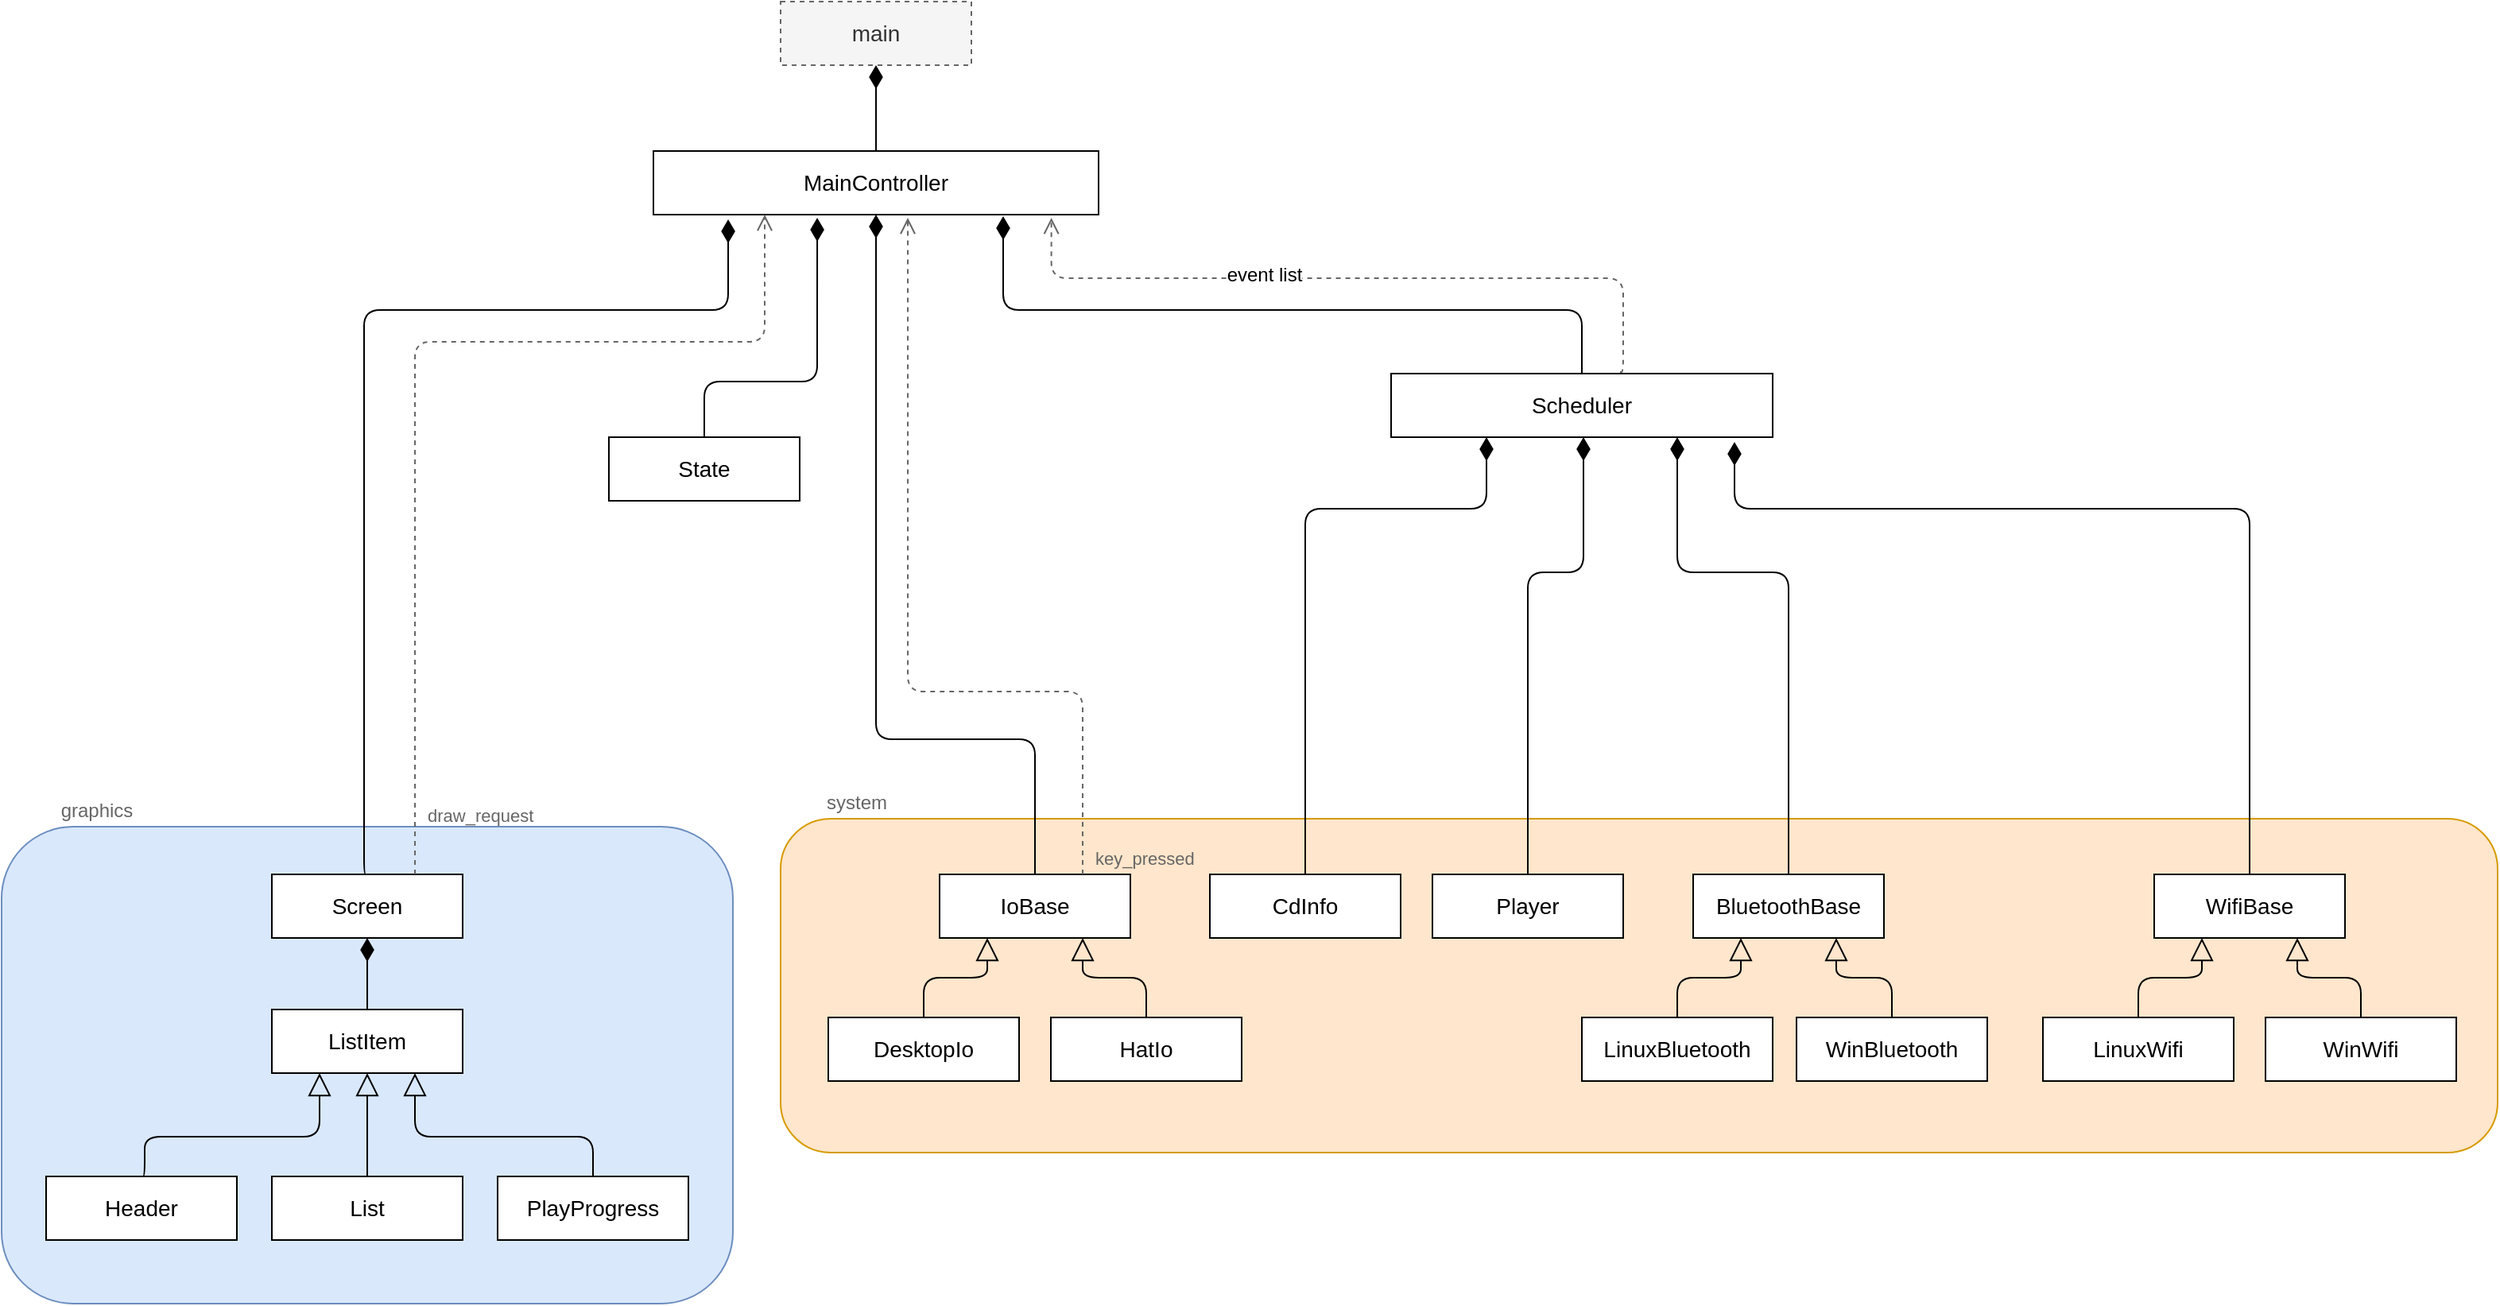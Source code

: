 <mxfile version="10.7.3" type="device"><diagram name="class diagram" id="c4acf3e9-155e-7222-9cf6-157b1a14988f"><mxGraphModel dx="1503" dy="749" grid="1" gridSize="10" guides="1" tooltips="1" connect="1" arrows="1" fold="1" page="1" pageScale="1" pageWidth="1654" pageHeight="1169" background="#ffffff" math="0" shadow="0"><root><mxCell id="0"/><mxCell id="1" parent="0"/><mxCell id="hGX-fA2lpSePdVsdRWPp-32" value="" style="rounded=1;whiteSpace=wrap;html=1;fillColor=#ffe6cc;strokeColor=#d79b00;glass=0;shadow=0;comic=0;" parent="1" vertex="1"><mxGeometry x="532" y="755" width="1080" height="210" as="geometry"/></mxCell><mxCell id="hGX-fA2lpSePdVsdRWPp-27" value="" style="rounded=1;whiteSpace=wrap;html=1;fillColor=#dae8fc;strokeColor=#6c8ebf;" parent="1" vertex="1"><mxGeometry x="42" y="760" width="460" height="300" as="geometry"/></mxCell><mxCell id="hGX-fA2lpSePdVsdRWPp-4" value="Screen" style="rounded=0;whiteSpace=wrap;html=1;fontSize=14;" parent="1" vertex="1"><mxGeometry x="212" y="790" width="120" height="40" as="geometry"/></mxCell><mxCell id="JmZ5NUy9XyMp_5z4SUFh-33" style="edgeStyle=none;rounded=0;orthogonalLoop=1;jettySize=auto;html=1;exitX=0.5;exitY=0;exitDx=0;exitDy=0;entryX=0.5;entryY=1;entryDx=0;entryDy=0;endArrow=diamondThin;endFill=1;endSize=12;" edge="1" parent="1" source="hGX-fA2lpSePdVsdRWPp-8" target="hGX-fA2lpSePdVsdRWPp-24"><mxGeometry relative="1" as="geometry"/></mxCell><mxCell id="hGX-fA2lpSePdVsdRWPp-8" value="MainController" style="rounded=0;whiteSpace=wrap;html=1;fontSize=14;" parent="1" vertex="1"><mxGeometry x="452" y="335" width="280" height="40" as="geometry"/></mxCell><mxCell id="hGX-fA2lpSePdVsdRWPp-16" value="CdInfo&lt;br style=&quot;font-size: 14px;&quot;&gt;" style="rounded=0;whiteSpace=wrap;html=1;fontSize=14;" parent="1" vertex="1"><mxGeometry x="802" y="790" width="120" height="40" as="geometry"/></mxCell><mxCell id="hGX-fA2lpSePdVsdRWPp-17" value="Player&lt;br style=&quot;font-size: 14px;&quot;&gt;" style="rounded=0;whiteSpace=wrap;html=1;fontSize=14;" parent="1" vertex="1"><mxGeometry x="942" y="790" width="120" height="40" as="geometry"/></mxCell><mxCell id="hGX-fA2lpSePdVsdRWPp-18" value="" style="endArrow=diamondThin;html=1;endFill=1;strokeWidth=1;exitX=0.5;exitY=0;exitDx=0;exitDy=0;edgeStyle=orthogonalEdgeStyle;endSize=12;entryX=0.5;entryY=1;entryDx=0;entryDy=0;" parent="1" source="hGX-fA2lpSePdVsdRWPp-17" edge="1"><mxGeometry width="50" height="50" relative="1" as="geometry"><mxPoint x="973" y="790" as="sourcePoint"/><mxPoint x="1037" y="515" as="targetPoint"/><Array as="points"><mxPoint x="1002" y="600"/><mxPoint x="1037" y="600"/></Array></mxGeometry></mxCell><mxCell id="hGX-fA2lpSePdVsdRWPp-19" value="" style="endArrow=diamondThin;html=1;endFill=1;strokeWidth=1;exitX=0.5;exitY=0;exitDx=0;exitDy=0;edgeStyle=orthogonalEdgeStyle;endSize=12;entryX=0.25;entryY=1;entryDx=0;entryDy=0;" parent="1" source="hGX-fA2lpSePdVsdRWPp-16" edge="1" target="JmZ5NUy9XyMp_5z4SUFh-10"><mxGeometry width="50" height="50" relative="1" as="geometry"><mxPoint x="-25.714" y="695" as="sourcePoint"/><mxPoint x="842" y="715" as="targetPoint"/><Array as="points"><mxPoint x="862" y="560"/><mxPoint x="976" y="560"/></Array></mxGeometry></mxCell><mxCell id="hGX-fA2lpSePdVsdRWPp-24" value="main&lt;br style=&quot;font-size: 14px;&quot;&gt;" style="rounded=0;whiteSpace=wrap;html=1;fillColor=#f5f5f5;strokeColor=#666666;fontColor=#333333;dashed=1;fontSize=14;" parent="1" vertex="1"><mxGeometry x="532" y="241" width="120" height="40" as="geometry"/></mxCell><mxCell id="hGX-fA2lpSePdVsdRWPp-26" value="draw_request&lt;br&gt;" style="endArrow=open;html=1;endFill=0;strokeWidth=1;dashed=1;verticalAlign=top;fontColor=#666666;strokeColor=#666666;horizontal=1;spacing=0;spacingTop=0;spacingLeft=8;align=left;labelPosition=right;verticalLabelPosition=bottom;edgeStyle=orthogonalEdgeStyle;spacingRight=0;labelBackgroundColor=none;endSize=8;exitX=0.75;exitY=0;exitDx=0;exitDy=0;entryX=0.25;entryY=1;entryDx=0;entryDy=0;" parent="1" target="hGX-fA2lpSePdVsdRWPp-8" edge="1" source="hGX-fA2lpSePdVsdRWPp-4"><mxGeometry x="-0.849" width="50" height="50" relative="1" as="geometry"><mxPoint x="442" y="752" as="sourcePoint"/><mxPoint x="462" y="436" as="targetPoint"/><Array as="points"><mxPoint x="302" y="455"/><mxPoint x="522" y="455"/></Array><mxPoint as="offset"/></mxGeometry></mxCell><mxCell id="hGX-fA2lpSePdVsdRWPp-34" value="&lt;font style=&quot;font-size: 12px&quot;&gt;graphics&lt;/font&gt;" style="text;html=1;strokeColor=none;fillColor=none;align=center;verticalAlign=middle;whiteSpace=wrap;rounded=0;dashed=1;fontColor=#666666;" parent="1" vertex="1"><mxGeometry x="82" y="740" width="40" height="20" as="geometry"/></mxCell><mxCell id="hGX-fA2lpSePdVsdRWPp-36" value="&lt;font style=&quot;font-size: 12px&quot;&gt;system&lt;/font&gt;" style="text;html=1;strokeColor=none;fillColor=none;align=center;verticalAlign=middle;whiteSpace=wrap;rounded=0;dashed=1;fontColor=#666666;" parent="1" vertex="1"><mxGeometry x="560" y="735" width="40" height="20" as="geometry"/></mxCell><mxCell id="t6U7WWQEkVbaYYypnVY3-15" value="" style="endArrow=diamondThin;html=1;endFill=1;strokeWidth=1;exitX=0.5;exitY=0;exitDx=0;exitDy=0;edgeStyle=orthogonalEdgeStyle;endSize=12;entryX=0.168;entryY=1.075;entryDx=0;entryDy=0;entryPerimeter=0;" parent="1" source="hGX-fA2lpSePdVsdRWPp-4" target="hGX-fA2lpSePdVsdRWPp-8" edge="1"><mxGeometry width="50" height="50" relative="1" as="geometry"><mxPoint x="182" y="675" as="sourcePoint"/><mxPoint x="442" y="435" as="targetPoint"/><Array as="points"><mxPoint x="270" y="790"/><mxPoint x="270" y="435"/><mxPoint x="499" y="435"/></Array></mxGeometry></mxCell><mxCell id="t6U7WWQEkVbaYYypnVY3-17" value="State&lt;br style=&quot;font-size: 14px&quot;&gt;" style="rounded=0;whiteSpace=wrap;html=1;fontSize=14;" parent="1" vertex="1"><mxGeometry x="424" y="515" width="120" height="40" as="geometry"/></mxCell><mxCell id="t6U7WWQEkVbaYYypnVY3-18" value="Header" style="rounded=0;whiteSpace=wrap;html=1;fontSize=14;" parent="1" vertex="1"><mxGeometry x="70" y="980" width="120" height="40" as="geometry"/></mxCell><mxCell id="t6U7WWQEkVbaYYypnVY3-19" value="ListItem" style="rounded=0;whiteSpace=wrap;html=1;fontSize=14;" parent="1" vertex="1"><mxGeometry x="212" y="875" width="120" height="40" as="geometry"/></mxCell><mxCell id="t6U7WWQEkVbaYYypnVY3-20" value="PlayProgress" style="rounded=0;whiteSpace=wrap;html=1;fontSize=14;" parent="1" vertex="1"><mxGeometry x="354" y="980" width="120" height="40" as="geometry"/></mxCell><mxCell id="t6U7WWQEkVbaYYypnVY3-21" value="" style="endArrow=block;html=1;endFill=0;strokeWidth=1;exitX=0.5;exitY=0;exitDx=0;exitDy=0;edgeStyle=orthogonalEdgeStyle;endSize=12;entryX=0.25;entryY=1;entryDx=0;entryDy=0;" parent="1" source="t6U7WWQEkVbaYYypnVY3-18" target="t6U7WWQEkVbaYYypnVY3-19" edge="1"><mxGeometry width="50" height="50" relative="1" as="geometry"><mxPoint x="282" y="795" as="sourcePoint"/><mxPoint x="282" y="607" as="targetPoint"/><Array as="points"><mxPoint x="132" y="980"/><mxPoint x="132" y="955"/><mxPoint x="242" y="955"/></Array></mxGeometry></mxCell><mxCell id="t6U7WWQEkVbaYYypnVY3-22" value="" style="endArrow=diamondThin;html=1;endFill=1;strokeWidth=1;exitX=0.5;exitY=0;exitDx=0;exitDy=0;edgeStyle=orthogonalEdgeStyle;endSize=12;entryX=0.5;entryY=1;entryDx=0;entryDy=0;" parent="1" source="t6U7WWQEkVbaYYypnVY3-19" target="hGX-fA2lpSePdVsdRWPp-4" edge="1"><mxGeometry width="50" height="50" relative="1" as="geometry"><mxPoint x="152" y="890" as="sourcePoint"/><mxPoint x="252" y="840" as="targetPoint"/><Array as="points"/></mxGeometry></mxCell><mxCell id="t6U7WWQEkVbaYYypnVY3-23" value="" style="endArrow=block;html=1;endFill=0;strokeWidth=1;exitX=0.5;exitY=0;exitDx=0;exitDy=0;edgeStyle=orthogonalEdgeStyle;endSize=12;entryX=0.75;entryY=1;entryDx=0;entryDy=0;" parent="1" source="t6U7WWQEkVbaYYypnVY3-20" target="t6U7WWQEkVbaYYypnVY3-19" edge="1"><mxGeometry width="50" height="50" relative="1" as="geometry"><mxPoint x="282" y="885" as="sourcePoint"/><mxPoint x="282" y="835" as="targetPoint"/><Array as="points"><mxPoint x="414" y="955"/><mxPoint x="302" y="955"/></Array></mxGeometry></mxCell><mxCell id="t6U7WWQEkVbaYYypnVY3-24" value="" style="endArrow=diamondThin;html=1;endFill=1;strokeWidth=1;exitX=0.5;exitY=0;exitDx=0;exitDy=0;edgeStyle=orthogonalEdgeStyle;endSize=12;entryX=0.368;entryY=1.05;entryDx=0;entryDy=0;entryPerimeter=0;" parent="1" source="t6U7WWQEkVbaYYypnVY3-17" edge="1" target="hGX-fA2lpSePdVsdRWPp-8"><mxGeometry width="50" height="50" relative="1" as="geometry"><mxPoint x="432" y="635" as="sourcePoint"/><mxPoint x="559" y="425" as="targetPoint"/><Array as="points"><mxPoint x="484" y="480"/><mxPoint x="555" y="480"/></Array></mxGeometry></mxCell><mxCell id="JmZ5NUy9XyMp_5z4SUFh-2" value="IoBase" style="rounded=0;whiteSpace=wrap;html=1;fontSize=14;" vertex="1" parent="1"><mxGeometry x="632" y="790" width="120" height="40" as="geometry"/></mxCell><mxCell id="JmZ5NUy9XyMp_5z4SUFh-3" value="DesktopIo" style="rounded=0;whiteSpace=wrap;html=1;fontSize=14;" vertex="1" parent="1"><mxGeometry x="562" y="880" width="120" height="40" as="geometry"/></mxCell><mxCell id="JmZ5NUy9XyMp_5z4SUFh-4" value="HatIo" style="rounded=0;whiteSpace=wrap;html=1;fontSize=14;" vertex="1" parent="1"><mxGeometry x="702" y="880" width="120" height="40" as="geometry"/></mxCell><mxCell id="JmZ5NUy9XyMp_5z4SUFh-5" value="" style="endArrow=block;html=1;endFill=0;strokeWidth=1;edgeStyle=orthogonalEdgeStyle;endSize=12;entryX=0.25;entryY=1;entryDx=0;entryDy=0;" edge="1" parent="1" source="JmZ5NUy9XyMp_5z4SUFh-3" target="JmZ5NUy9XyMp_5z4SUFh-2"><mxGeometry width="50" height="50" relative="1" as="geometry"><mxPoint x="312" y="1100" as="sourcePoint"/><mxPoint x="312" y="1050" as="targetPoint"/><Array as="points"/></mxGeometry></mxCell><mxCell id="JmZ5NUy9XyMp_5z4SUFh-6" value="" style="endArrow=block;html=1;endFill=0;strokeWidth=1;edgeStyle=orthogonalEdgeStyle;endSize=12;entryX=0.75;entryY=1;entryDx=0;entryDy=0;exitX=0.5;exitY=0;exitDx=0;exitDy=0;" edge="1" parent="1" source="JmZ5NUy9XyMp_5z4SUFh-4" target="JmZ5NUy9XyMp_5z4SUFh-2"><mxGeometry width="50" height="50" relative="1" as="geometry"><mxPoint x="622" y="890" as="sourcePoint"/><mxPoint x="672" y="840" as="targetPoint"/><Array as="points"/></mxGeometry></mxCell><mxCell id="JmZ5NUy9XyMp_5z4SUFh-8" value="" style="endArrow=diamondThin;html=1;endFill=1;strokeWidth=1;exitX=0.5;exitY=0;exitDx=0;exitDy=0;edgeStyle=orthogonalEdgeStyle;endSize=12;entryX=0.5;entryY=1;entryDx=0;entryDy=0;" edge="1" parent="1" source="JmZ5NUy9XyMp_5z4SUFh-2" target="hGX-fA2lpSePdVsdRWPp-8"><mxGeometry width="50" height="50" relative="1" as="geometry"><mxPoint x="724" y="645" as="sourcePoint"/><mxPoint x="752" y="585" as="targetPoint"/><Array as="points"><mxPoint x="692" y="705"/><mxPoint x="592" y="705"/></Array></mxGeometry></mxCell><mxCell id="JmZ5NUy9XyMp_5z4SUFh-9" value="key_pressed&lt;br&gt;" style="endArrow=open;html=1;endFill=0;strokeWidth=1;dashed=1;verticalAlign=top;fontColor=#666666;strokeColor=#666666;horizontal=1;spacing=0;spacingTop=-2;spacingLeft=8;align=left;labelPosition=right;verticalLabelPosition=bottom;edgeStyle=orthogonalEdgeStyle;spacingRight=3;labelBackgroundColor=none;exitX=0.75;exitY=0;exitDx=0;exitDy=0;endSize=8;" edge="1" parent="1" source="JmZ5NUy9XyMp_5z4SUFh-2"><mxGeometry x="-0.926" width="50" height="50" relative="1" as="geometry"><mxPoint x="785" y="815" as="sourcePoint"/><mxPoint x="612" y="377" as="targetPoint"/><Array as="points"><mxPoint x="722" y="675"/><mxPoint x="612" y="675"/></Array><mxPoint as="offset"/></mxGeometry></mxCell><mxCell id="JmZ5NUy9XyMp_5z4SUFh-14" value="" style="edgeStyle=orthogonalEdgeStyle;rounded=1;orthogonalLoop=1;jettySize=auto;html=1;endArrow=diamondThin;endFill=1;endSize=12;exitX=0.5;exitY=0;exitDx=0;exitDy=0;" edge="1" parent="1" source="JmZ5NUy9XyMp_5z4SUFh-10"><mxGeometry relative="1" as="geometry"><mxPoint x="672" y="376" as="targetPoint"/><Array as="points"><mxPoint x="1036" y="435"/><mxPoint x="672" y="435"/></Array></mxGeometry></mxCell><mxCell id="JmZ5NUy9XyMp_5z4SUFh-10" value="Scheduler&lt;br style=&quot;font-size: 14px&quot;&gt;" style="rounded=0;whiteSpace=wrap;html=1;fontSize=14;" vertex="1" parent="1"><mxGeometry x="916" y="475" width="240" height="40" as="geometry"/></mxCell><mxCell id="JmZ5NUy9XyMp_5z4SUFh-15" value="WifiBase&lt;br style=&quot;font-size: 14px&quot;&gt;" style="rounded=0;whiteSpace=wrap;html=1;fontSize=14;" vertex="1" parent="1"><mxGeometry x="1396" y="790" width="120" height="40" as="geometry"/></mxCell><mxCell id="JmZ5NUy9XyMp_5z4SUFh-16" value="LinuxWifi&lt;br style=&quot;font-size: 14px&quot;&gt;" style="rounded=0;whiteSpace=wrap;html=1;fontSize=14;" vertex="1" parent="1"><mxGeometry x="1326" y="880" width="120" height="40" as="geometry"/></mxCell><mxCell id="JmZ5NUy9XyMp_5z4SUFh-17" value="WinWifi&lt;br style=&quot;font-size: 14px&quot;&gt;" style="rounded=0;whiteSpace=wrap;html=1;fontSize=14;" vertex="1" parent="1"><mxGeometry x="1466" y="880" width="120" height="40" as="geometry"/></mxCell><mxCell id="JmZ5NUy9XyMp_5z4SUFh-18" value="" style="endArrow=block;html=1;endFill=0;strokeWidth=1;edgeStyle=orthogonalEdgeStyle;endSize=12;entryX=0.25;entryY=1;entryDx=0;entryDy=0;" edge="1" parent="1" source="JmZ5NUy9XyMp_5z4SUFh-16" target="JmZ5NUy9XyMp_5z4SUFh-15"><mxGeometry width="50" height="50" relative="1" as="geometry"><mxPoint x="706" y="1120" as="sourcePoint"/><mxPoint x="756" y="1070" as="targetPoint"/><Array as="points"/></mxGeometry></mxCell><mxCell id="JmZ5NUy9XyMp_5z4SUFh-19" value="" style="endArrow=block;html=1;endFill=0;strokeWidth=1;edgeStyle=orthogonalEdgeStyle;endSize=12;entryX=0.75;entryY=1;entryDx=0;entryDy=0;" edge="1" parent="1" source="JmZ5NUy9XyMp_5z4SUFh-17" target="JmZ5NUy9XyMp_5z4SUFh-15"><mxGeometry width="50" height="50" relative="1" as="geometry"><mxPoint x="1386" y="890" as="sourcePoint"/><mxPoint x="1436" y="840" as="targetPoint"/><Array as="points"/></mxGeometry></mxCell><mxCell id="JmZ5NUy9XyMp_5z4SUFh-27" style="edgeStyle=orthogonalEdgeStyle;rounded=1;orthogonalLoop=1;jettySize=auto;html=1;exitX=0.5;exitY=0;exitDx=0;exitDy=0;entryX=0.75;entryY=1;entryDx=0;entryDy=0;endArrow=diamondThin;endFill=1;endSize=12;" edge="1" parent="1" source="JmZ5NUy9XyMp_5z4SUFh-20" target="JmZ5NUy9XyMp_5z4SUFh-10"><mxGeometry relative="1" as="geometry"><Array as="points"><mxPoint x="1166" y="600"/><mxPoint x="1096" y="600"/></Array></mxGeometry></mxCell><mxCell id="JmZ5NUy9XyMp_5z4SUFh-20" value="BluetoothBase&lt;br style=&quot;font-size: 14px&quot;&gt;" style="rounded=0;whiteSpace=wrap;html=1;fontSize=14;" vertex="1" parent="1"><mxGeometry x="1106" y="790" width="120" height="40" as="geometry"/></mxCell><mxCell id="JmZ5NUy9XyMp_5z4SUFh-21" value="LinuxBluetooth&lt;br style=&quot;font-size: 14px&quot;&gt;" style="rounded=0;whiteSpace=wrap;html=1;fontSize=14;" vertex="1" parent="1"><mxGeometry x="1036" y="880" width="120" height="40" as="geometry"/></mxCell><mxCell id="JmZ5NUy9XyMp_5z4SUFh-22" value="WinBluetooth&lt;br style=&quot;font-size: 14px&quot;&gt;" style="rounded=0;whiteSpace=wrap;html=1;fontSize=14;" vertex="1" parent="1"><mxGeometry x="1171" y="880" width="120" height="40" as="geometry"/></mxCell><mxCell id="JmZ5NUy9XyMp_5z4SUFh-23" value="" style="endArrow=block;html=1;endFill=0;strokeWidth=1;edgeStyle=orthogonalEdgeStyle;endSize=12;entryX=0.25;entryY=1;entryDx=0;entryDy=0;" edge="1" parent="1" source="JmZ5NUy9XyMp_5z4SUFh-21" target="JmZ5NUy9XyMp_5z4SUFh-20"><mxGeometry width="50" height="50" relative="1" as="geometry"><mxPoint x="416" y="1120" as="sourcePoint"/><mxPoint x="466" y="1070" as="targetPoint"/><Array as="points"/></mxGeometry></mxCell><mxCell id="JmZ5NUy9XyMp_5z4SUFh-24" value="" style="endArrow=block;html=1;endFill=0;strokeWidth=1;edgeStyle=orthogonalEdgeStyle;endSize=12;entryX=0.75;entryY=1;entryDx=0;entryDy=0;" edge="1" parent="1" source="JmZ5NUy9XyMp_5z4SUFh-22" target="JmZ5NUy9XyMp_5z4SUFh-20"><mxGeometry width="50" height="50" relative="1" as="geometry"><mxPoint x="1096" y="890" as="sourcePoint"/><mxPoint x="1146" y="840" as="targetPoint"/><Array as="points"/></mxGeometry></mxCell><mxCell id="JmZ5NUy9XyMp_5z4SUFh-25" value="" style="endArrow=open;html=1;endFill=0;strokeWidth=1;dashed=1;verticalAlign=top;fontColor=#666666;strokeColor=#666666;horizontal=1;spacing=0;spacingTop=-2;spacingLeft=8;align=left;labelPosition=right;verticalLabelPosition=bottom;edgeStyle=orthogonalEdgeStyle;spacingRight=3;labelBackgroundColor=none;endSize=8;exitX=0.6;exitY=-0.025;exitDx=0;exitDy=0;entryX=0.894;entryY=1.05;entryDx=0;entryDy=0;entryPerimeter=0;exitPerimeter=0;" edge="1" parent="1" source="JmZ5NUy9XyMp_5z4SUFh-10" target="hGX-fA2lpSePdVsdRWPp-8"><mxGeometry x="0.529" y="20" width="50" height="50" relative="1" as="geometry"><mxPoint x="882" y="375" as="sourcePoint"/><mxPoint x="698" y="385" as="targetPoint"/><Array as="points"><mxPoint x="1062" y="474"/><mxPoint x="1062" y="415"/><mxPoint x="702" y="415"/></Array><mxPoint as="offset"/></mxGeometry></mxCell><mxCell id="JmZ5NUy9XyMp_5z4SUFh-29" value="event list" style="text;html=1;resizable=0;points=[];align=center;verticalAlign=middle;labelBackgroundColor=#ffffff;" vertex="1" connectable="0" parent="JmZ5NUy9XyMp_5z4SUFh-25"><mxGeometry x="0.251" y="-2" relative="1" as="geometry"><mxPoint as="offset"/></mxGeometry></mxCell><mxCell id="JmZ5NUy9XyMp_5z4SUFh-28" style="edgeStyle=orthogonalEdgeStyle;rounded=1;orthogonalLoop=1;jettySize=auto;html=1;exitX=0.5;exitY=0;exitDx=0;exitDy=0;entryX=0.9;entryY=1.075;entryDx=0;entryDy=0;endArrow=diamondThin;endFill=1;endSize=12;entryPerimeter=0;" edge="1" parent="1" source="JmZ5NUy9XyMp_5z4SUFh-15" target="JmZ5NUy9XyMp_5z4SUFh-10"><mxGeometry relative="1" as="geometry"><mxPoint x="1176" y="800" as="sourcePoint"/><mxPoint x="1106" y="525" as="targetPoint"/><Array as="points"><mxPoint x="1456" y="560"/><mxPoint x="1132" y="560"/></Array></mxGeometry></mxCell><mxCell id="JmZ5NUy9XyMp_5z4SUFh-32" style="edgeStyle=none;rounded=0;orthogonalLoop=1;jettySize=auto;html=1;exitX=0.5;exitY=0;exitDx=0;exitDy=0;entryX=0.5;entryY=1;entryDx=0;entryDy=0;endArrow=block;endFill=0;endSize=12;" edge="1" parent="1" source="JmZ5NUy9XyMp_5z4SUFh-30" target="t6U7WWQEkVbaYYypnVY3-19"><mxGeometry relative="1" as="geometry"/></mxCell><mxCell id="JmZ5NUy9XyMp_5z4SUFh-30" value="List" style="rounded=0;whiteSpace=wrap;html=1;fontSize=14;" vertex="1" parent="1"><mxGeometry x="212" y="980" width="120" height="40" as="geometry"/></mxCell></root></mxGraphModel></diagram><diagram id="-AKpeDVMv7R7j894GV93" name="gui"><mxGraphModel dx="1263" dy="801" grid="1" gridSize="10" guides="1" tooltips="1" connect="1" arrows="1" fold="1" page="1" pageScale="1" pageWidth="1169" pageHeight="1654" background="none" math="0" shadow="0"><root><mxCell id="u_RhaKNa8_-U64f0agpp-0"/><mxCell id="u_RhaKNa8_-U64f0agpp-1" parent="u_RhaKNa8_-U64f0agpp-0"/><mxCell id="en08TO1vcvq6NrlKBadC-0" value="" style="rounded=0;whiteSpace=wrap;html=1;" parent="u_RhaKNa8_-U64f0agpp-1" vertex="1"><mxGeometry x="270.241" y="349" width="130" height="130" as="geometry"/></mxCell><mxCell id="en08TO1vcvq6NrlKBadC-13" value="&lt;br style=&quot;font-size: 13px&quot;&gt;" style="endArrow=classic;html=1;entryX=-0.012;entryY=0.308;entryDx=0;entryDy=0;exitX=1;exitY=0.75;exitDx=0;exitDy=0;fillColor=#f8cecc;strokeColor=#b85450;endFill=1;labelBackgroundColor=none;labelBorderColor=none;fontSize=13;strokeWidth=2;entryPerimeter=0;" parent="u_RhaKNa8_-U64f0agpp-1" source="en08TO1vcvq6NrlKBadC-0" target="en08TO1vcvq6NrlKBadC-5" edge="1"><mxGeometry width="50" height="50" relative="1" as="geometry"><mxPoint x="432.5" y="361.5" as="sourcePoint"/><mxPoint x="543.5" y="241.5" as="targetPoint"/></mxGeometry></mxCell><mxCell id="en08TO1vcvq6NrlKBadC-22" value="" style="endArrow=classic;html=1;entryX=0.5;entryY=0;entryDx=0;entryDy=0;exitX=0.5;exitY=1;exitDx=0;exitDy=0;fillColor=#f8cecc;strokeColor=#CC0000;endFill=1;labelBackgroundColor=none;labelBorderColor=none;fontSize=13;strokeWidth=2;spacingLeft=48;horizontal=1;" parent="u_RhaKNa8_-U64f0agpp-1" source="en08TO1vcvq6NrlKBadC-5" edge="1"><mxGeometry x="-0.145" width="50" height="50" relative="1" as="geometry"><mxPoint x="607.5" y="305.5" as="sourcePoint"/><mxPoint x="597.5" y="646.5" as="targetPoint"/><mxPoint as="offset"/></mxGeometry></mxCell><mxCell id="5D1GLK1d9Yo3kDJah66v-2" style="edgeStyle=orthogonalEdgeStyle;rounded=0;orthogonalLoop=1;jettySize=auto;html=1;exitX=1;exitY=0.25;exitDx=0;exitDy=0;labelBackgroundColor=none;endArrow=classic;endFill=1;strokeColor=#CC0000;strokeWidth=2;fontFamily=Verdana;fontSize=13;fontColor=#4D4D4D;entryX=0;entryY=0.25;entryDx=0;entryDy=0;" parent="u_RhaKNa8_-U64f0agpp-1" source="en08TO1vcvq6NrlKBadC-52" target="en08TO1vcvq6NrlKBadC-72" edge="1"><mxGeometry relative="1" as="geometry"><mxPoint x="802.5" y="678.5" as="targetPoint"/></mxGeometry></mxCell><mxCell id="5D1GLK1d9Yo3kDJah66v-4" style="edgeStyle=orthogonalEdgeStyle;rounded=0;orthogonalLoop=1;jettySize=auto;html=1;exitX=0;exitY=0.75;exitDx=0;exitDy=0;labelBackgroundColor=none;endArrow=classic;endFill=1;strokeColor=#CC0000;strokeWidth=2;fontFamily=Verdana;fontSize=13;fontColor=#4D4D4D;" parent="u_RhaKNa8_-U64f0agpp-1" source="en08TO1vcvq6NrlKBadC-72" edge="1"><mxGeometry relative="1" as="geometry"><mxPoint x="663" y="744" as="targetPoint"/></mxGeometry></mxCell><mxCell id="5D1GLK1d9Yo3kDJah66v-5" value="enter for play" style="text;html=1;fontSize=13;fontFamily=Verdana;fontColor=#4D4D4D;align=left;" parent="u_RhaKNa8_-U64f0agpp-1" vertex="1"><mxGeometry x="664.5" y="655.5" width="96" height="30" as="geometry"/></mxCell><mxCell id="5D1GLK1d9Yo3kDJah66v-6" value="&lt;div style=&quot;text-align: right&quot;&gt;&lt;span style=&quot;font-size: 13px&quot;&gt;back for return&lt;/span&gt;&lt;/div&gt;&lt;div style=&quot;text-align: right&quot;&gt;&lt;br&gt;&lt;/div&gt;" style="text;html=1;fontSize=11;fontFamily=Verdana;fontColor=#4D4D4D;align=right;" parent="u_RhaKNa8_-U64f0agpp-1" vertex="1"><mxGeometry x="670" y="719" width="134" height="19" as="geometry"/></mxCell><mxCell id="5D1GLK1d9Yo3kDJah66v-8" value="down/up&lt;br&gt;&lt;br&gt;" style="text;html=1;fontSize=13;fontFamily=Verdana;fontColor=#4D4D4D;align=left;" parent="u_RhaKNa8_-U64f0agpp-1" vertex="1"><mxGeometry x="598.5" y="575.5" width="62" height="30" as="geometry"/></mxCell><mxCell id="5D1GLK1d9Yo3kDJah66v-11" value="system started &lt;br&gt;without cd&lt;br&gt;" style="text;html=1;fontSize=13;fontFamily=Verdana;fontColor=#4D4D4D;align=left;" parent="u_RhaKNa8_-U64f0agpp-1" vertex="1"><mxGeometry x="400" y="312" width="100" height="36" as="geometry"/></mxCell><mxCell id="5D1GLK1d9Yo3kDJah66v-36" value="&lt;br style=&quot;font-size: 13px&quot;&gt;" style="endArrow=classic;html=1;entryX=0;entryY=0.75;entryDx=0;entryDy=0;exitX=1;exitY=0.25;exitDx=0;exitDy=0;fillColor=#f8cecc;strokeColor=#b85450;endFill=1;labelBackgroundColor=none;labelBorderColor=none;fontSize=13;strokeWidth=2;" parent="u_RhaKNa8_-U64f0agpp-1" source="en08TO1vcvq6NrlKBadC-0" target="5D1GLK1d9Yo3kDJah66v-14" edge="1"><mxGeometry width="50" height="50" relative="1" as="geometry"><mxPoint x="352.879" y="496.983" as="sourcePoint"/><mxPoint x="541.845" y="521.81" as="targetPoint"/></mxGeometry></mxCell><mxCell id="5D1GLK1d9Yo3kDJah66v-37" value="system started&lt;br&gt;CD inserted&lt;br&gt;" style="text;html=1;fontSize=13;fontFamily=Verdana;fontColor=#4D4D4D;align=left;comic=0;direction=west;" parent="u_RhaKNa8_-U64f0agpp-1" vertex="1"><mxGeometry x="400" y="477.5" width="62" height="30" as="geometry"/></mxCell><mxCell id="5D1GLK1d9Yo3kDJah66v-38" value="enter&lt;br&gt;" style="text;html=1;fontSize=13;fontFamily=Verdana;fontColor=#4D4D4D;align=left;" parent="u_RhaKNa8_-U64f0agpp-1" vertex="1"><mxGeometry x="603" y="375" width="62" height="30" as="geometry"/></mxCell><mxCell id="5D1GLK1d9Yo3kDJah66v-39" value="" style="endArrow=classic;html=1;exitX=0.5;exitY=1;exitDx=0;exitDy=0;fillColor=#f8cecc;strokeColor=#CC0000;endFill=1;labelBackgroundColor=none;labelBorderColor=none;fontSize=13;strokeWidth=2;spacingLeft=48;horizontal=1;" parent="u_RhaKNa8_-U64f0agpp-1" source="5D1GLK1d9Yo3kDJah66v-14" edge="1"><mxGeometry x="-0.145" width="50" height="50" relative="1" as="geometry"><mxPoint x="606.672" y="586.638" as="sourcePoint"/><mxPoint x="597.5" y="446.5" as="targetPoint"/><mxPoint as="offset"/></mxGeometry></mxCell><mxCell id="5D1GLK1d9Yo3kDJah66v-47" value="" style="group" parent="u_RhaKNa8_-U64f0agpp-1" vertex="1" connectable="0"><mxGeometry x="531.5" y="646.5" width="130" height="130" as="geometry"/></mxCell><mxCell id="en08TO1vcvq6NrlKBadC-90" value="" style="group" parent="5D1GLK1d9Yo3kDJah66v-47" vertex="1" connectable="0"><mxGeometry width="130" height="130" as="geometry"/></mxCell><mxCell id="en08TO1vcvq6NrlKBadC-51" value="" style="group;rounded=0;fontColor=#4D4D4D;" parent="en08TO1vcvq6NrlKBadC-90" vertex="1" connectable="0"><mxGeometry width="130" height="130" as="geometry"/></mxCell><mxCell id="en08TO1vcvq6NrlKBadC-52" value="" style="rounded=0;whiteSpace=wrap;html=1;" parent="en08TO1vcvq6NrlKBadC-51" vertex="1"><mxGeometry width="130" height="130" as="geometry"/></mxCell><mxCell id="en08TO1vcvq6NrlKBadC-53" value="" style="rounded=0;whiteSpace=wrap;html=1;fontSize=13;strokeColor=#666666;fillColor=#666666;fontColor=#4D4D4D;" parent="en08TO1vcvq6NrlKBadC-51" vertex="1"><mxGeometry x="2" y="2" width="126" height="59" as="geometry"/></mxCell><mxCell id="en08TO1vcvq6NrlKBadC-54" value="Smoljak, Cimrman" style="text;html=1;strokeColor=none;fillColor=none;align=center;verticalAlign=middle;whiteSpace=wrap;rounded=0;fontSize=13;fontFamily=Verdana;fontColor=#FFFFFF;spacingLeft=1;" parent="en08TO1vcvq6NrlKBadC-51" vertex="1"><mxGeometry x="1" y="19" width="126" height="23" as="geometry"/></mxCell><mxCell id="en08TO1vcvq6NrlKBadC-55" value="01-Name1" style="text;html=1;align=left;verticalAlign=middle;whiteSpace=wrap;rounded=0;fontSize=13;fontFamily=Verdana;spacingLeft=1;fontColor=#4D4D4D;" parent="en08TO1vcvq6NrlKBadC-51" vertex="1"><mxGeometry x="2" y="62" width="126" height="22" as="geometry"/></mxCell><mxCell id="en08TO1vcvq6NrlKBadC-56" value="&lt;div style=&quot;text-align: left&quot;&gt;&lt;span&gt;Ze Hry Do Hry&lt;/span&gt;&lt;/div&gt;" style="text;html=1;strokeColor=none;fillColor=none;align=left;verticalAlign=middle;whiteSpace=wrap;rounded=0;fontSize=13;fontFamily=Verdana;fontColor=#FFFFFF;labelPosition=center;verticalLabelPosition=middle;spacingLeft=1;" parent="en08TO1vcvq6NrlKBadC-51" vertex="1"><mxGeometry x="2" y="38" width="126" height="23" as="geometry"/></mxCell><mxCell id="en08TO1vcvq6NrlKBadC-57" value="02-Name2&lt;br&gt;" style="text;html=1;align=left;verticalAlign=middle;whiteSpace=wrap;rounded=1;fontSize=13;fontFamily=Verdana;spacingLeft=1;fillColor=#8BBF4A;fontColor=#FFFFFF;" parent="en08TO1vcvq6NrlKBadC-51" vertex="1"><mxGeometry x="2" y="84" width="126" height="22" as="geometry"/></mxCell><mxCell id="en08TO1vcvq6NrlKBadC-58" value="03-Name3" style="text;html=1;align=left;verticalAlign=middle;whiteSpace=wrap;rounded=0;fontSize=13;fontFamily=Verdana;spacingLeft=1;fontColor=#4D4D4D;" parent="en08TO1vcvq6NrlKBadC-51" vertex="1"><mxGeometry x="2" y="106" width="126" height="22" as="geometry"/></mxCell><mxCell id="en08TO1vcvq6NrlKBadC-59" value="" style="html=1;verticalLabelPosition=bottom;align=center;labelBackgroundColor=#ffffff;verticalAlign=top;strokeWidth=2;shadow=0;dashed=0;shape=mxgraph.ios7.icons.bluetooth;pointerEvents=1;rounded=1;fontFamily=Verdana;fontSize=13;strokeColor=#3399FF;fillColor=none;" parent="en08TO1vcvq6NrlKBadC-51" vertex="1"><mxGeometry x="112" y="6" width="10" height="12" as="geometry"/></mxCell><mxCell id="en08TO1vcvq6NrlKBadC-60" value="" style="html=1;strokeWidth=1;shadow=0;dashed=0;shape=mxgraph.ios7.misc.wifi;fillColor=#666666;strokeColor=none;buttonText=;strokeColor2=#222222;fontColor=#222222;fontSize=8;verticalLabelPosition=bottom;verticalAlign=top;align=center;rounded=1;" parent="en08TO1vcvq6NrlKBadC-51" vertex="1"><mxGeometry x="3.5" y="1.5" width="22" height="22" as="geometry"/></mxCell><mxCell id="5D1GLK1d9Yo3kDJah66v-48" value="" style="group" parent="u_RhaKNa8_-U64f0agpp-1" vertex="1" connectable="0"><mxGeometry x="531.5" y="446.5" width="130" height="130" as="geometry"/></mxCell><mxCell id="en08TO1vcvq6NrlKBadC-50" value="" style="group;" parent="5D1GLK1d9Yo3kDJah66v-48" vertex="1" connectable="0"><mxGeometry width="130" height="130" as="geometry"/></mxCell><mxCell id="en08TO1vcvq6NrlKBadC-5" value="" style="rounded=0;whiteSpace=wrap;html=1;" parent="en08TO1vcvq6NrlKBadC-50" vertex="1"><mxGeometry width="130" height="130" as="geometry"/></mxCell><mxCell id="en08TO1vcvq6NrlKBadC-6" value="" style="rounded=0;whiteSpace=wrap;html=1;fontSize=13;strokeColor=#666666;fillColor=#666666;" parent="en08TO1vcvq6NrlKBadC-50" vertex="1"><mxGeometry x="2" y="2" width="126" height="59" as="geometry"/></mxCell><mxCell id="en08TO1vcvq6NrlKBadC-7" value="Smoljak, Cimrman" style="text;html=1;strokeColor=none;fillColor=none;align=center;verticalAlign=middle;whiteSpace=wrap;rounded=0;fontSize=13;fontFamily=Verdana;fontColor=#FFFFFF;spacingLeft=1;" parent="en08TO1vcvq6NrlKBadC-50" vertex="1"><mxGeometry x="1" y="19" width="126" height="23" as="geometry"/></mxCell><mxCell id="en08TO1vcvq6NrlKBadC-9" value="01-Name1" style="text;html=1;strokeColor=none;fillColor=#8BBF4A;align=left;verticalAlign=middle;whiteSpace=wrap;rounded=1;fontSize=13;fontFamily=Verdana;fontColor=#FFFFFF;spacingLeft=1;" parent="en08TO1vcvq6NrlKBadC-50" vertex="1"><mxGeometry x="2" y="63" width="126" height="21" as="geometry"/></mxCell><mxCell id="en08TO1vcvq6NrlKBadC-10" value="&lt;div style=&quot;text-align: left&quot;&gt;&lt;span&gt;Ze Hry Do Hry&lt;/span&gt;&lt;/div&gt;" style="text;html=1;strokeColor=none;fillColor=none;align=left;verticalAlign=middle;whiteSpace=wrap;rounded=0;fontSize=13;fontFamily=Verdana;fontColor=#FFFFFF;labelPosition=center;verticalLabelPosition=middle;spacingLeft=1;" parent="en08TO1vcvq6NrlKBadC-50" vertex="1"><mxGeometry x="2" y="38" width="126" height="23" as="geometry"/></mxCell><mxCell id="en08TO1vcvq6NrlKBadC-11" value="02-Name2&lt;br&gt;" style="text;html=1;align=left;verticalAlign=middle;whiteSpace=wrap;rounded=0;fontSize=13;fontFamily=Verdana;spacingLeft=1;fontColor=#4D4D4D;" parent="en08TO1vcvq6NrlKBadC-50" vertex="1"><mxGeometry x="2" y="85" width="126" height="21" as="geometry"/></mxCell><mxCell id="en08TO1vcvq6NrlKBadC-12" value="03-Name3" style="text;html=1;align=left;verticalAlign=middle;whiteSpace=wrap;rounded=0;fontSize=13;fontFamily=Verdana;spacingLeft=1;fontColor=#4D4D4D;" parent="en08TO1vcvq6NrlKBadC-50" vertex="1"><mxGeometry x="2" y="107" width="126" height="21" as="geometry"/></mxCell><mxCell id="en08TO1vcvq6NrlKBadC-48" value="" style="html=1;verticalLabelPosition=bottom;align=center;labelBackgroundColor=#ffffff;verticalAlign=top;strokeWidth=2;shadow=0;dashed=0;shape=mxgraph.ios7.icons.bluetooth;pointerEvents=1;rounded=1;fontFamily=Verdana;fontSize=13;strokeColor=#3399FF;fillColor=none;" parent="en08TO1vcvq6NrlKBadC-50" vertex="1"><mxGeometry x="112" y="6" width="10" height="12" as="geometry"/></mxCell><mxCell id="en08TO1vcvq6NrlKBadC-49" value="" style="html=1;strokeWidth=1;shadow=0;dashed=0;shape=mxgraph.ios7.misc.wifi;fillColor=none;strokeColor=none;buttonText=;strokeColor2=#222222;fontColor=#222222;fontSize=8;verticalLabelPosition=bottom;verticalAlign=top;align=center;rounded=1;" parent="en08TO1vcvq6NrlKBadC-50" vertex="1"><mxGeometry x="3.5" y="1.5" width="22" height="22" as="geometry"/></mxCell><mxCell id="5D1GLK1d9Yo3kDJah66v-49" value="" style="group" parent="u_RhaKNa8_-U64f0agpp-1" vertex="1" connectable="0"><mxGeometry x="532" y="247.5" width="130" height="130.5" as="geometry"/></mxCell><mxCell id="5D1GLK1d9Yo3kDJah66v-40" value="" style="group;fillColor=#f5f5f5;strokeColor=#666666;fontColor=#333333;" parent="5D1GLK1d9Yo3kDJah66v-49" vertex="1" connectable="0"><mxGeometry y="0.5" width="130" height="130" as="geometry"/></mxCell><mxCell id="5D1GLK1d9Yo3kDJah66v-13" value="" style="group;fillColor=#f5f5f5;strokeColor=#666666;fontColor=#333333;" parent="5D1GLK1d9Yo3kDJah66v-49" vertex="1" connectable="0"><mxGeometry width="130" height="130" as="geometry"/></mxCell><mxCell id="5D1GLK1d9Yo3kDJah66v-14" value="" style="rounded=0;whiteSpace=wrap;html=1;" parent="5D1GLK1d9Yo3kDJah66v-13" vertex="1"><mxGeometry width="130" height="130" as="geometry"/></mxCell><mxCell id="5D1GLK1d9Yo3kDJah66v-15" value="" style="rounded=0;whiteSpace=wrap;html=1;fontSize=13;strokeColor=#666666;fillColor=#666666;" parent="5D1GLK1d9Yo3kDJah66v-13" vertex="1"><mxGeometry x="2" y="2" width="126" height="20" as="geometry"/></mxCell><mxCell id="5D1GLK1d9Yo3kDJah66v-17" value="FileName1" style="text;html=1;align=left;verticalAlign=middle;whiteSpace=wrap;rounded=1;fontSize=13;fontFamily=Verdana;spacingLeft=1;fontColor=#4D4D4D;" parent="5D1GLK1d9Yo3kDJah66v-13" vertex="1"><mxGeometry x="2" y="24" width="126" height="21" as="geometry"/></mxCell><mxCell id="5D1GLK1d9Yo3kDJah66v-21" value="" style="html=1;verticalLabelPosition=bottom;align=center;labelBackgroundColor=#ffffff;verticalAlign=top;strokeWidth=2;shadow=0;dashed=0;shape=mxgraph.ios7.icons.bluetooth;pointerEvents=1;rounded=1;fontFamily=Verdana;fontSize=13;strokeColor=#3399FF;fillColor=none;" parent="5D1GLK1d9Yo3kDJah66v-13" vertex="1"><mxGeometry x="112" y="6" width="10" height="12" as="geometry"/></mxCell><mxCell id="5D1GLK1d9Yo3kDJah66v-22" value="" style="html=1;strokeWidth=1;shadow=0;dashed=0;shape=mxgraph.ios7.misc.wifi;fillColor=none;strokeColor=none;buttonText=;strokeColor2=#222222;fontColor=#222222;fontSize=8;verticalLabelPosition=bottom;verticalAlign=top;align=center;rounded=1;" parent="5D1GLK1d9Yo3kDJah66v-13" vertex="1"><mxGeometry x="3.5" y="0.5" width="22" height="22" as="geometry"/></mxCell><mxCell id="5D1GLK1d9Yo3kDJah66v-26" value="FileName3&lt;br&gt;" style="text;html=1;align=left;verticalAlign=middle;whiteSpace=wrap;rounded=1;fontSize=13;fontFamily=Verdana;spacingLeft=1;fillColor=none;strokeColor=none;fontColor=#4D4D4D;" parent="5D1GLK1d9Yo3kDJah66v-13" vertex="1"><mxGeometry x="2" y="65" width="126" height="21" as="geometry"/></mxCell><mxCell id="5D1GLK1d9Yo3kDJah66v-34" value="FileName4" style="text;html=1;align=left;verticalAlign=middle;whiteSpace=wrap;rounded=1;fontSize=13;fontFamily=Verdana;spacingLeft=1;fontColor=#4D4D4D;" parent="5D1GLK1d9Yo3kDJah66v-13" vertex="1"><mxGeometry x="2" y="86" width="126" height="21" as="geometry"/></mxCell><mxCell id="5D1GLK1d9Yo3kDJah66v-25" value="FileName2&lt;br&gt;" style="text;html=1;strokeColor=none;fillColor=#8BBF4A;align=left;verticalAlign=middle;whiteSpace=wrap;rounded=1;fontSize=13;fontFamily=Verdana;fontColor=#FFFFFF;spacingLeft=1;" parent="5D1GLK1d9Yo3kDJah66v-49" vertex="1"><mxGeometry x="2" y="44.5" width="126" height="21" as="geometry"/></mxCell><mxCell id="5D1GLK1d9Yo3kDJah66v-35" value="FileName5" style="text;html=1;align=left;verticalAlign=middle;whiteSpace=wrap;rounded=1;fontSize=13;fontFamily=Verdana;spacingLeft=1;fontColor=#4D4D4D;" parent="5D1GLK1d9Yo3kDJah66v-49" vertex="1"><mxGeometry x="2" y="106.5" width="126" height="21" as="geometry"/></mxCell><mxCell id="4GEkE33lSoSE_h1ER8SX-0" value="&lt;p style=&quot;text-align: justify&quot;&gt;&lt;span&gt;&lt;font style=&quot;font-size: 13px&quot;&gt;&amp;nbsp; FolderScreen&lt;/font&gt;&lt;/span&gt;&lt;/p&gt;&lt;div style=&quot;text-align: center&quot;&gt;&lt;/div&gt;" style="shape=callout;whiteSpace=wrap;html=1;perimeter=calloutPerimeter;rounded=1;shadow=1;glass=0;comic=0;strokeColor=#d6b656;strokeWidth=1;fillColor=#fff2cc;fontFamily=Verdana;fontSize=12;align=left;flipH=0;position2=0.57;size=12;position=0.54;arcSize=16;base=11;" parent="u_RhaKNa8_-U64f0agpp-1" vertex="1"><mxGeometry x="469" y="205" width="110" height="40" as="geometry"/></mxCell><mxCell id="LCgW3w5c4o_a8tvvPpiK-0" value="&lt;p style=&quot;text-align: justify&quot;&gt;&lt;span&gt;&lt;font style=&quot;font-size: 13px&quot;&gt;&amp;nbsp; TracksScreen&lt;/font&gt;&lt;/span&gt;&lt;/p&gt;&lt;div style=&quot;text-align: center&quot;&gt;&lt;/div&gt;" style="shape=callout;whiteSpace=wrap;html=1;perimeter=calloutPerimeter;rounded=1;shadow=1;glass=0;comic=0;strokeColor=#d6b656;strokeWidth=1;fillColor=#fff2cc;fontFamily=Verdana;fontSize=12;align=left;flipH=0;position2=0.57;size=12;position=0.54;arcSize=16;base=11;" parent="u_RhaKNa8_-U64f0agpp-1" vertex="1"><mxGeometry x="469" y="405" width="110" height="40" as="geometry"/></mxCell><mxCell id="vEiw1tgL_b1JlkhUMz5K-0" value="&lt;p style=&quot;text-align: justify&quot;&gt;&lt;span&gt;&lt;font style=&quot;font-size: 13px&quot;&gt;&amp;nbsp; &amp;nbsp;PlayScreen&lt;/font&gt;&lt;/span&gt;&lt;/p&gt;&lt;div style=&quot;text-align: center&quot;&gt;&lt;/div&gt;" style="shape=callout;whiteSpace=wrap;html=1;perimeter=calloutPerimeter;rounded=1;shadow=1;glass=0;comic=0;strokeColor=#d6b656;strokeWidth=1;fillColor=#fff2cc;fontFamily=Verdana;fontSize=12;align=left;flipH=0;position2=0.57;size=12;position=0.54;arcSize=16;base=11;" parent="u_RhaKNa8_-U64f0agpp-1" vertex="1"><mxGeometry x="743.5" y="605.5" width="110" height="40" as="geometry"/></mxCell><mxCell id="en08TO1vcvq6NrlKBadC-72" value="" style="rounded=0;whiteSpace=wrap;html=1;" parent="u_RhaKNa8_-U64f0agpp-1" vertex="1"><mxGeometry x="806.5" y="646.5" width="130" height="130" as="geometry"/></mxCell><mxCell id="en08TO1vcvq6NrlKBadC-73" value="" style="rounded=0;whiteSpace=wrap;html=1;fontSize=13;strokeColor=#666666;fillColor=#666666;glass=0;comic=0;fontColor=#4D4D4D;" parent="u_RhaKNa8_-U64f0agpp-1" vertex="1"><mxGeometry x="808.5" y="648.5" width="126" height="59" as="geometry"/></mxCell><mxCell id="en08TO1vcvq6NrlKBadC-74" value="Smoljak, Cimrman" style="text;html=1;strokeColor=none;fillColor=none;align=center;verticalAlign=middle;whiteSpace=wrap;rounded=0;fontSize=13;fontFamily=Verdana;fontColor=#FFFFFF;spacingLeft=1;" parent="u_RhaKNa8_-U64f0agpp-1" vertex="1"><mxGeometry x="807.5" y="665.5" width="126" height="23" as="geometry"/></mxCell><mxCell id="en08TO1vcvq6NrlKBadC-76" value="&lt;div style=&quot;text-align: left&quot;&gt;&lt;span&gt;Ze Hry Do Hry&lt;/span&gt;&lt;/div&gt;" style="text;html=1;strokeColor=none;fillColor=none;align=left;verticalAlign=middle;whiteSpace=wrap;rounded=0;fontSize=13;fontFamily=Verdana;fontColor=#FFFFFF;labelPosition=center;verticalLabelPosition=middle;spacingLeft=1;" parent="u_RhaKNa8_-U64f0agpp-1" vertex="1"><mxGeometry x="808.5" y="684.5" width="126" height="23" as="geometry"/></mxCell><mxCell id="en08TO1vcvq6NrlKBadC-77" value="02-Name2&lt;br&gt;" style="text;html=1;align=left;verticalAlign=middle;whiteSpace=wrap;rounded=1;fontSize=13;fontFamily=Verdana;spacingLeft=1;fillColor=#C6043C;fontColor=#FFFFFF;glass=0;" parent="u_RhaKNa8_-U64f0agpp-1" vertex="1"><mxGeometry x="808.5" y="709.5" width="126" height="22" as="geometry"/></mxCell><mxCell id="en08TO1vcvq6NrlKBadC-78" value="12:34&amp;nbsp; &amp;nbsp; &amp;nbsp; &amp;nbsp; &amp;nbsp;34:56" style="text;html=1;align=left;verticalAlign=middle;whiteSpace=wrap;rounded=0;fontSize=13;fontFamily=Verdana;spacingLeft=1;fontColor=#4D4D4D;" parent="u_RhaKNa8_-U64f0agpp-1" vertex="1"><mxGeometry x="808.5" y="736.5" width="126" height="22" as="geometry"/></mxCell><mxCell id="en08TO1vcvq6NrlKBadC-79" value="" style="html=1;verticalLabelPosition=bottom;align=center;labelBackgroundColor=#ffffff;verticalAlign=top;strokeWidth=2;shadow=0;dashed=0;shape=mxgraph.ios7.icons.bluetooth;pointerEvents=1;rounded=1;fontFamily=Verdana;fontSize=13;strokeColor=#3399FF;fillColor=none;" parent="u_RhaKNa8_-U64f0agpp-1" vertex="1"><mxGeometry x="914.5" y="652.5" width="10" height="12" as="geometry"/></mxCell><mxCell id="en08TO1vcvq6NrlKBadC-80" value="" style="html=1;strokeWidth=1;shadow=0;dashed=0;shape=mxgraph.ios7.misc.wifi;fillColor=#666666;strokeColor=none;buttonText=;strokeColor2=#222222;fontColor=#222222;fontSize=8;verticalLabelPosition=bottom;verticalAlign=top;align=center;rounded=1;" parent="u_RhaKNa8_-U64f0agpp-1" vertex="1"><mxGeometry x="812" y="648" width="22" height="22" as="geometry"/></mxCell><mxCell id="en08TO1vcvq6NrlKBadC-81" value="" style="endArrow=none;html=1;labelBackgroundColor=none;strokeWidth=2;fontFamily=Verdana;fontSize=13;fontColor=#4D4D4D;entryX=1;entryY=0.923;entryDx=0;entryDy=0;entryPerimeter=0;strokeColor=#666666;" parent="u_RhaKNa8_-U64f0agpp-1" edge="1"><mxGeometry width="50" height="50" relative="1" as="geometry"><mxPoint x="812.5" y="764.5" as="sourcePoint"/><mxPoint x="931.5" y="764.5" as="targetPoint"/></mxGeometry></mxCell><mxCell id="en08TO1vcvq6NrlKBadC-83" value="" style="ellipse;whiteSpace=wrap;html=1;aspect=fixed;rounded=1;strokeColor=#666666;fillColor=#C6043C;fontFamily=Verdana;fontSize=13;fontColor=#4D4D4D;align=left;strokeWidth=1;shadow=1;" parent="u_RhaKNa8_-U64f0agpp-1" vertex="1"><mxGeometry x="857.5" y="757.5" width="10" height="10" as="geometry"/></mxCell></root></mxGraphModel></diagram><diagram id="hVYJkQfOnT7a248KFeFM" name="flowchart"><mxGraphModel dx="2432" dy="801" grid="1" gridSize="10" guides="1" tooltips="1" connect="1" arrows="1" fold="1" page="1" pageScale="1" pageWidth="1169" pageHeight="1654" math="0" shadow="0"><root><mxCell id="Dn4dHYm2QRcf7sjG-aWQ-0"/><mxCell id="Dn4dHYm2QRcf7sjG-aWQ-1" parent="Dn4dHYm2QRcf7sjG-aWQ-0"/><mxCell id="qMKrCVrLwnuMHL7ZcqHY-14" style="edgeStyle=orthogonalEdgeStyle;rounded=0;orthogonalLoop=1;jettySize=auto;html=1;exitX=0.5;exitY=1;exitDx=0;exitDy=0;entryX=0.5;entryY=0;entryDx=0;entryDy=0;" parent="Dn4dHYm2QRcf7sjG-aWQ-1" source="Dn4dHYm2QRcf7sjG-aWQ-3" target="qMKrCVrLwnuMHL7ZcqHY-6" edge="1"><mxGeometry relative="1" as="geometry"/></mxCell><mxCell id="Dn4dHYm2QRcf7sjG-aWQ-3" value="start sprogram&lt;br style=&quot;font-size: 13px&quot;&gt;" style="rounded=1;whiteSpace=wrap;html=1;fontSize=13;arcSize=50;" parent="Dn4dHYm2QRcf7sjG-aWQ-1" vertex="1"><mxGeometry x="-1003" y="120" width="120" height="40" as="geometry"/></mxCell><mxCell id="Dn4dHYm2QRcf7sjG-aWQ-14" value="a key entered" style="shape=trapezoid;perimeter=trapezoidPerimeter;whiteSpace=wrap;html=1;fontSize=13;fillColor=#dae8fc;strokeColor=#6c8ebf;size=0.373;" parent="Dn4dHYm2QRcf7sjG-aWQ-1" vertex="1"><mxGeometry x="-646.5" y="515" width="200" height="60" as="geometry"/></mxCell><mxCell id="Dn4dHYm2QRcf7sjG-aWQ-16" value="process first &lt;br&gt;queue entry&lt;br style=&quot;font-size: 13px&quot;&gt;" style="rounded=0;whiteSpace=wrap;html=1;fontSize=13;" parent="Dn4dHYm2QRcf7sjG-aWQ-1" vertex="1"><mxGeometry x="-826.5" y="542.5" width="120" height="40" as="geometry"/></mxCell><mxCell id="Dn4dHYm2QRcf7sjG-aWQ-18" value="" style="edgeStyle=orthogonalEdgeStyle;rounded=0;orthogonalLoop=1;jettySize=auto;html=1;fontSize=13;exitX=1;exitY=0.5;exitDx=0;exitDy=0;dashed=1;entryX=0.5;entryY=0;entryDx=0;entryDy=0;" parent="Dn4dHYm2QRcf7sjG-aWQ-1" source="qMKrCVrLwnuMHL7ZcqHY-27" target="qMKrCVrLwnuMHL7ZcqHY-32" edge="1"><mxGeometry relative="1" as="geometry"><mxPoint x="-402" y="380" as="sourcePoint"/><mxPoint x="-272" y="350" as="targetPoint"/></mxGeometry></mxCell><mxCell id="Dn4dHYm2QRcf7sjG-aWQ-21" value="move request to queue&lt;br style=&quot;font-size: 13px&quot;&gt;" style="rounded=0;whiteSpace=wrap;html=1;fontSize=13;fillColor=#dae8fc;strokeColor=#6c8ebf;" parent="Dn4dHYm2QRcf7sjG-aWQ-1" vertex="1"><mxGeometry x="-726.5" y="640" width="120" height="40" as="geometry"/></mxCell><mxCell id="Dn4dHYm2QRcf7sjG-aWQ-22" value="" style="edgeStyle=orthogonalEdgeStyle;rounded=0;orthogonalLoop=1;jettySize=auto;html=1;fontSize=13;" parent="Dn4dHYm2QRcf7sjG-aWQ-1" source="Dn4dHYm2QRcf7sjG-aWQ-14" edge="1"><mxGeometry relative="1" as="geometry"><mxPoint x="-605.5" y="579" as="sourcePoint"/><mxPoint x="-665.5" y="653" as="targetPoint"/><Array as="points"><mxPoint x="-605.5" y="600"/><mxPoint x="-665.5" y="600"/><mxPoint x="-665.5" y="653"/></Array></mxGeometry></mxCell><mxCell id="Dn4dHYm2QRcf7sjG-aWQ-23" value="up/down" style="text;html=1;resizable=0;points=[];align=center;verticalAlign=middle;labelBackgroundColor=#ffffff;fontSize=13;" parent="Dn4dHYm2QRcf7sjG-aWQ-22" vertex="1" connectable="0"><mxGeometry x="-0.578" y="-11" relative="1" as="geometry"><mxPoint x="-19.5" y="10" as="offset"/></mxGeometry></mxCell><mxCell id="Dn4dHYm2QRcf7sjG-aWQ-24" value="go to upper folder request to queue&lt;br style=&quot;font-size: 13px&quot;&gt;" style="rounded=0;whiteSpace=wrap;html=1;fontSize=13;fillColor=#dae8fc;strokeColor=#6c8ebf;" parent="Dn4dHYm2QRcf7sjG-aWQ-1" vertex="1"><mxGeometry x="-686.5" y="720" width="120" height="40" as="geometry"/></mxCell><mxCell id="Dn4dHYm2QRcf7sjG-aWQ-28" value="go to sub folder request to queue&lt;br style=&quot;font-size: 13px&quot;&gt;" style="rounded=0;whiteSpace=wrap;html=1;fontSize=13;fillColor=#dae8fc;strokeColor=#6c8ebf;" parent="Dn4dHYm2QRcf7sjG-aWQ-1" vertex="1"><mxGeometry x="-606.5" y="790" width="120" height="40" as="geometry"/></mxCell><mxCell id="Dn4dHYm2QRcf7sjG-aWQ-29" value="" style="edgeStyle=orthogonalEdgeStyle;rounded=0;orthogonalLoop=1;jettySize=auto;html=1;fontSize=13;entryX=0.5;entryY=0;entryDx=0;entryDy=0;exitX=0.5;exitY=1;exitDx=0;exitDy=0;" parent="Dn4dHYm2QRcf7sjG-aWQ-1" source="Dn4dHYm2QRcf7sjG-aWQ-14" target="Dn4dHYm2QRcf7sjG-aWQ-28" edge="1"><mxGeometry relative="1" as="geometry"><mxPoint x="-556" y="576.5" as="sourcePoint"/><mxPoint x="-526.5" y="695" as="targetPoint"/><Array as="points"><mxPoint x="-546" y="782.5"/><mxPoint x="-546" y="782.5"/></Array></mxGeometry></mxCell><mxCell id="Dn4dHYm2QRcf7sjG-aWQ-31" value="right" style="text;html=1;resizable=0;points=[];align=center;verticalAlign=middle;labelBackgroundColor=#ffffff;fontSize=13;" parent="Dn4dHYm2QRcf7sjG-aWQ-29" vertex="1" connectable="0"><mxGeometry x="-0.371" y="1" relative="1" as="geometry"><mxPoint x="-6" y="-37" as="offset"/></mxGeometry></mxCell><mxCell id="Dn4dHYm2QRcf7sjG-aWQ-33" value="" style="edgeStyle=orthogonalEdgeStyle;rounded=0;orthogonalLoop=1;jettySize=auto;html=1;fontSize=13;entryX=0.5;entryY=0;entryDx=0;entryDy=0;" parent="Dn4dHYm2QRcf7sjG-aWQ-1" source="Dn4dHYm2QRcf7sjG-aWQ-14" target="qMKrCVrLwnuMHL7ZcqHY-51" edge="1"><mxGeometry relative="1" as="geometry"><mxPoint x="-648.5" y="587" as="sourcePoint"/><mxPoint x="-476" y="692.5" as="targetPoint"/><Array as="points"><mxPoint x="-505" y="700"/><mxPoint x="-466" y="700"/></Array></mxGeometry></mxCell><mxCell id="Dn4dHYm2QRcf7sjG-aWQ-34" value="p" style="text;html=1;resizable=0;points=[];align=center;verticalAlign=middle;labelBackgroundColor=#ffffff;fontSize=13;" parent="Dn4dHYm2QRcf7sjG-aWQ-33" vertex="1" connectable="0"><mxGeometry x="-0.371" y="1" relative="1" as="geometry"><mxPoint x="-2" y="-14" as="offset"/></mxGeometry></mxCell><mxCell id="qMKrCVrLwnuMHL7ZcqHY-88" style="edgeStyle=orthogonalEdgeStyle;rounded=0;orthogonalLoop=1;jettySize=auto;html=1;entryX=0;entryY=0.5;entryDx=0;entryDy=0;" parent="Dn4dHYm2QRcf7sjG-aWQ-1" source="Dn4dHYm2QRcf7sjG-aWQ-48" target="qMKrCVrLwnuMHL7ZcqHY-87" edge="1"><mxGeometry relative="1" as="geometry"><Array as="points"><mxPoint x="-1066.5" y="1470"/></Array></mxGeometry></mxCell><mxCell id="Dn4dHYm2QRcf7sjG-aWQ-48" value="replace folder list&amp;nbsp;&lt;br style=&quot;font-size: 13px&quot;&gt;" style="rounded=0;whiteSpace=wrap;html=1;fontSize=13;" parent="Dn4dHYm2QRcf7sjG-aWQ-1" vertex="1"><mxGeometry x="-1123" y="1120" width="120" height="40" as="geometry"/></mxCell><mxCell id="qMKrCVrLwnuMHL7ZcqHY-18" style="edgeStyle=orthogonalEdgeStyle;rounded=0;orthogonalLoop=1;jettySize=auto;html=1;exitX=0.5;exitY=1;exitDx=0;exitDy=0;entryX=0.5;entryY=0;entryDx=0;entryDy=0;" parent="Dn4dHYm2QRcf7sjG-aWQ-1" source="Dn4dHYm2QRcf7sjG-aWQ-83" edge="1" target="qMKrCVrLwnuMHL7ZcqHY-27"><mxGeometry relative="1" as="geometry"><mxPoint x="-943" y="280" as="targetPoint"/></mxGeometry></mxCell><mxCell id="Dn4dHYm2QRcf7sjG-aWQ-83" value="perform initial procedure&lt;br&gt;(queue is filled)&lt;br style=&quot;font-size: 13px&quot;&gt;" style="rounded=0;whiteSpace=wrap;html=1;fontSize=13;" parent="Dn4dHYm2QRcf7sjG-aWQ-1" vertex="1"><mxGeometry x="-1003" y="280" width="120" height="40" as="geometry"/></mxCell><mxCell id="qMKrCVrLwnuMHL7ZcqHY-26" style="edgeStyle=orthogonalEdgeStyle;rounded=0;orthogonalLoop=1;jettySize=auto;html=1;" parent="Dn4dHYm2QRcf7sjG-aWQ-1" source="Dn4dHYm2QRcf7sjG-aWQ-16" edge="1"><mxGeometry relative="1" as="geometry"><mxPoint x="-944" y="500" as="targetPoint"/><mxPoint x="-761" y="560" as="sourcePoint"/><Array as="points"><mxPoint x="-766" y="500"/></Array></mxGeometry></mxCell><mxCell id="qMKrCVrLwnuMHL7ZcqHY-68" style="edgeStyle=orthogonalEdgeStyle;rounded=0;orthogonalLoop=1;jettySize=auto;html=1;exitX=0;exitY=0.5;exitDx=0;exitDy=0;" parent="Dn4dHYm2QRcf7sjG-aWQ-1" source="qMKrCVrLwnuMHL7ZcqHY-4" edge="1"><mxGeometry relative="1" as="geometry"><mxPoint x="-1026.5" y="500" as="targetPoint"/><Array as="points"><mxPoint x="-1086" y="780"/><mxPoint x="-1086" y="500"/></Array></mxGeometry></mxCell><mxCell id="qMKrCVrLwnuMHL7ZcqHY-4" value="display state&lt;br style=&quot;font-size: 13px&quot;&gt;" style="rounded=0;whiteSpace=wrap;html=1;fontSize=13;" parent="Dn4dHYm2QRcf7sjG-aWQ-1" vertex="1"><mxGeometry x="-1003" y="760" width="120" height="40" as="geometry"/></mxCell><mxCell id="qMKrCVrLwnuMHL7ZcqHY-17" style="edgeStyle=orthogonalEdgeStyle;rounded=0;orthogonalLoop=1;jettySize=auto;html=1;exitX=0.5;exitY=1;exitDx=0;exitDy=0;" parent="Dn4dHYm2QRcf7sjG-aWQ-1" source="qMKrCVrLwnuMHL7ZcqHY-6" target="Dn4dHYm2QRcf7sjG-aWQ-83" edge="1"><mxGeometry relative="1" as="geometry"/></mxCell><mxCell id="qMKrCVrLwnuMHL7ZcqHY-6" value="initialize queue&lt;br style=&quot;font-size: 13px&quot;&gt;" style="rounded=0;whiteSpace=wrap;html=1;fontSize=13;" parent="Dn4dHYm2QRcf7sjG-aWQ-1" vertex="1"><mxGeometry x="-1003" y="201.5" width="120" height="40" as="geometry"/></mxCell><mxCell id="qMKrCVrLwnuMHL7ZcqHY-20" style="edgeStyle=orthogonalEdgeStyle;rounded=0;orthogonalLoop=1;jettySize=auto;html=1;exitX=0.5;exitY=1;exitDx=0;exitDy=0;entryX=0.5;entryY=0;entryDx=0;entryDy=0;" parent="Dn4dHYm2QRcf7sjG-aWQ-1" source="qMKrCVrLwnuMHL7ZcqHY-15" target="qMKrCVrLwnuMHL7ZcqHY-19" edge="1"><mxGeometry relative="1" as="geometry"/></mxCell><mxCell id="qMKrCVrLwnuMHL7ZcqHY-15" value="start queue loop&amp;nbsp;&lt;br style=&quot;font-size: 13px&quot;&gt;" style="rounded=0;whiteSpace=wrap;html=1;fontSize=13;" parent="Dn4dHYm2QRcf7sjG-aWQ-1" vertex="1"><mxGeometry x="-1003" y="440" width="120" height="40" as="geometry"/></mxCell><mxCell id="qMKrCVrLwnuMHL7ZcqHY-23" value="yes" style="edgeStyle=orthogonalEdgeStyle;rounded=0;orthogonalLoop=1;jettySize=auto;html=1;exitX=0.5;exitY=1;exitDx=0;exitDy=0;entryX=0.5;entryY=0;entryDx=0;entryDy=0;" parent="Dn4dHYm2QRcf7sjG-aWQ-1" source="qMKrCVrLwnuMHL7ZcqHY-19" edge="1"><mxGeometry relative="1" as="geometry"><mxPoint x="-942.588" y="640.176" as="targetPoint"/><Array as="points"/></mxGeometry></mxCell><mxCell id="qMKrCVrLwnuMHL7ZcqHY-25" value="no" style="edgeStyle=orthogonalEdgeStyle;rounded=0;orthogonalLoop=1;jettySize=auto;html=1;exitX=1;exitY=0.5;exitDx=0;exitDy=0;entryX=0;entryY=0.5;entryDx=0;entryDy=0;" parent="Dn4dHYm2QRcf7sjG-aWQ-1" source="qMKrCVrLwnuMHL7ZcqHY-19" target="Dn4dHYm2QRcf7sjG-aWQ-16" edge="1"><mxGeometry relative="1" as="geometry"/></mxCell><mxCell id="qMKrCVrLwnuMHL7ZcqHY-19" value="is queue empty?" style="rhombus;whiteSpace=wrap;html=1;rounded=1;strokeWidth=1;fontSize=13;arcSize=0;" parent="Dn4dHYm2QRcf7sjG-aWQ-1" vertex="1"><mxGeometry x="-983" y="520" width="80" height="80" as="geometry"/></mxCell><mxCell id="qMKrCVrLwnuMHL7ZcqHY-24" value="no" style="edgeStyle=orthogonalEdgeStyle;rounded=0;orthogonalLoop=1;jettySize=auto;html=1;exitX=0;exitY=0.5;exitDx=0;exitDy=0;entryX=0.5;entryY=1;entryDx=0;entryDy=0;" parent="Dn4dHYm2QRcf7sjG-aWQ-1" source="qMKrCVrLwnuMHL7ZcqHY-62" target="qMKrCVrLwnuMHL7ZcqHY-22" edge="1"><mxGeometry x="-0.837" relative="1" as="geometry"><mxPoint x="-1023" y="650" as="targetPoint"/><Array as="points"><mxPoint x="-1026.5" y="680"/></Array><mxPoint as="offset"/></mxGeometry></mxCell><mxCell id="qMKrCVrLwnuMHL7ZcqHY-66" style="edgeStyle=orthogonalEdgeStyle;rounded=0;orthogonalLoop=1;jettySize=auto;html=1;exitX=0.5;exitY=0;exitDx=0;exitDy=0;" parent="Dn4dHYm2QRcf7sjG-aWQ-1" source="qMKrCVrLwnuMHL7ZcqHY-22" edge="1"><mxGeometry relative="1" as="geometry"><mxPoint x="-942.5" y="500" as="targetPoint"/><Array as="points"><mxPoint x="-1026.5" y="500"/></Array></mxGeometry></mxCell><mxCell id="qMKrCVrLwnuMHL7ZcqHY-22" value="sleep&lt;br style=&quot;font-size: 13px&quot;&gt;" style="rounded=0;whiteSpace=wrap;html=1;fontSize=13;" parent="Dn4dHYm2QRcf7sjG-aWQ-1" vertex="1"><mxGeometry x="-1066.5" y="600" width="80" height="40" as="geometry"/></mxCell><mxCell id="qMKrCVrLwnuMHL7ZcqHY-27" value="register keyboard callback&lt;br style=&quot;font-size: 13px&quot;&gt;" style="rounded=0;whiteSpace=wrap;html=1;fontSize=13;" parent="Dn4dHYm2QRcf7sjG-aWQ-1" vertex="1"><mxGeometry x="-1003" y="360" width="120" height="40" as="geometry"/></mxCell><mxCell id="qMKrCVrLwnuMHL7ZcqHY-28" style="edgeStyle=orthogonalEdgeStyle;rounded=0;orthogonalLoop=1;jettySize=auto;html=1;exitX=0.5;exitY=1;exitDx=0;exitDy=0;entryX=0.5;entryY=0;entryDx=0;entryDy=0;" parent="Dn4dHYm2QRcf7sjG-aWQ-1" source="qMKrCVrLwnuMHL7ZcqHY-27" target="qMKrCVrLwnuMHL7ZcqHY-15" edge="1"><mxGeometry relative="1" as="geometry"><mxPoint x="-942.5" y="400" as="sourcePoint"/><mxPoint x="-933" y="290" as="targetPoint"/></mxGeometry></mxCell><mxCell id="qMKrCVrLwnuMHL7ZcqHY-40" style="edgeStyle=orthogonalEdgeStyle;rounded=0;orthogonalLoop=1;jettySize=auto;html=1;exitX=0.5;exitY=1;exitDx=0;exitDy=0;entryX=0.5;entryY=0;entryDx=0;entryDy=0;" parent="Dn4dHYm2QRcf7sjG-aWQ-1" source="qMKrCVrLwnuMHL7ZcqHY-31" target="qMKrCVrLwnuMHL7ZcqHY-39" edge="1"><mxGeometry relative="1" as="geometry"/></mxCell><mxCell id="qMKrCVrLwnuMHL7ZcqHY-31" value="cd-info thread&lt;br style=&quot;font-size: 13px&quot;&gt;" style="rounded=1;whiteSpace=wrap;html=1;fontSize=13;arcSize=50;fillColor=#d5e8d4;strokeColor=#82b366;" parent="Dn4dHYm2QRcf7sjG-aWQ-1" vertex="1"><mxGeometry x="-289" y="500" width="120" height="40" as="geometry"/></mxCell><mxCell id="qMKrCVrLwnuMHL7ZcqHY-33" style="edgeStyle=orthogonalEdgeStyle;rounded=0;orthogonalLoop=1;jettySize=auto;html=1;entryX=0.5;entryY=0;entryDx=0;entryDy=0;" parent="Dn4dHYm2QRcf7sjG-aWQ-1" source="qMKrCVrLwnuMHL7ZcqHY-32" target="Dn4dHYm2QRcf7sjG-aWQ-14" edge="1"><mxGeometry relative="1" as="geometry"/></mxCell><mxCell id="qMKrCVrLwnuMHL7ZcqHY-32" value="keyboard listening&lt;br style=&quot;font-size: 13px&quot;&gt;" style="rounded=1;whiteSpace=wrap;html=1;fontSize=13;arcSize=50;fillColor=#dae8fc;strokeColor=#6c8ebf;" parent="Dn4dHYm2QRcf7sjG-aWQ-1" vertex="1"><mxGeometry x="-606.5" y="440" width="120" height="40" as="geometry"/></mxCell><mxCell id="qMKrCVrLwnuMHL7ZcqHY-49" style="edgeStyle=orthogonalEdgeStyle;rounded=0;orthogonalLoop=1;jettySize=auto;html=1;exitX=0.5;exitY=1;exitDx=0;exitDy=0;entryX=0.5;entryY=0;entryDx=0;entryDy=0;" parent="Dn4dHYm2QRcf7sjG-aWQ-1" source="qMKrCVrLwnuMHL7ZcqHY-37" target="qMKrCVrLwnuMHL7ZcqHY-48" edge="1"><mxGeometry relative="1" as="geometry"/></mxCell><mxCell id="qMKrCVrLwnuMHL7ZcqHY-37" value="ask for cd data&lt;br style=&quot;font-size: 13px&quot;&gt;" style="rounded=0;whiteSpace=wrap;html=1;fontSize=13;fillColor=#d5e8d4;strokeColor=#82b366;" parent="Dn4dHYm2QRcf7sjG-aWQ-1" vertex="1"><mxGeometry x="-289" y="720" width="120" height="40" as="geometry"/></mxCell><mxCell id="qMKrCVrLwnuMHL7ZcqHY-41" value="yes" style="edgeStyle=orthogonalEdgeStyle;rounded=0;orthogonalLoop=1;jettySize=auto;html=1;exitX=0.5;exitY=1;exitDx=0;exitDy=0;entryX=0.5;entryY=0;entryDx=0;entryDy=0;" parent="Dn4dHYm2QRcf7sjG-aWQ-1" source="qMKrCVrLwnuMHL7ZcqHY-39" target="qMKrCVrLwnuMHL7ZcqHY-37" edge="1"><mxGeometry relative="1" as="geometry"/></mxCell><mxCell id="qMKrCVrLwnuMHL7ZcqHY-45" value="no" style="edgeStyle=orthogonalEdgeStyle;rounded=0;orthogonalLoop=1;jettySize=auto;html=1;entryX=0;entryY=0.5;entryDx=0;entryDy=0;" parent="Dn4dHYm2QRcf7sjG-aWQ-1" source="qMKrCVrLwnuMHL7ZcqHY-39" target="qMKrCVrLwnuMHL7ZcqHY-44" edge="1"><mxGeometry relative="1" as="geometry"><mxPoint x="-134" y="640" as="targetPoint"/></mxGeometry></mxCell><mxCell id="qMKrCVrLwnuMHL7ZcqHY-39" value="is data required?" style="rhombus;whiteSpace=wrap;html=1;rounded=1;strokeWidth=1;fontSize=13;arcSize=0;fillColor=#d5e8d4;strokeColor=#82b366;" parent="Dn4dHYm2QRcf7sjG-aWQ-1" vertex="1"><mxGeometry x="-269" y="600" width="80" height="80" as="geometry"/></mxCell><mxCell id="qMKrCVrLwnuMHL7ZcqHY-46" style="edgeStyle=orthogonalEdgeStyle;rounded=0;orthogonalLoop=1;jettySize=auto;html=1;" parent="Dn4dHYm2QRcf7sjG-aWQ-1" source="qMKrCVrLwnuMHL7ZcqHY-44" edge="1"><mxGeometry relative="1" as="geometry"><mxPoint x="-229" y="570" as="targetPoint"/><Array as="points"><mxPoint x="-107.5" y="570"/></Array></mxGeometry></mxCell><mxCell id="qMKrCVrLwnuMHL7ZcqHY-44" value="sleep&lt;br style=&quot;font-size: 13px&quot;&gt;" style="rounded=0;whiteSpace=wrap;html=1;fontSize=13;fillColor=#d5e8d4;strokeColor=#82b366;" parent="Dn4dHYm2QRcf7sjG-aWQ-1" vertex="1"><mxGeometry x="-143" y="620" width="71" height="40" as="geometry"/></mxCell><mxCell id="qMKrCVrLwnuMHL7ZcqHY-50" style="edgeStyle=orthogonalEdgeStyle;rounded=0;orthogonalLoop=1;jettySize=auto;html=1;exitX=0;exitY=0.5;exitDx=0;exitDy=0;" parent="Dn4dHYm2QRcf7sjG-aWQ-1" source="qMKrCVrLwnuMHL7ZcqHY-48" edge="1"><mxGeometry relative="1" as="geometry"><mxPoint x="-229" y="570" as="targetPoint"/><Array as="points"><mxPoint x="-317" y="820"/><mxPoint x="-317" y="570"/></Array></mxGeometry></mxCell><mxCell id="qMKrCVrLwnuMHL7ZcqHY-48" value="cd data is ready &lt;br&gt;to queue&lt;br style=&quot;font-size: 13px&quot;&gt;" style="rounded=0;whiteSpace=wrap;html=1;fontSize=13;fillColor=#d5e8d4;strokeColor=#82b366;" parent="Dn4dHYm2QRcf7sjG-aWQ-1" vertex="1"><mxGeometry x="-289" y="800" width="120" height="40" as="geometry"/></mxCell><mxCell id="qMKrCVrLwnuMHL7ZcqHY-51" value="play object to queue&lt;br style=&quot;font-size: 13px&quot;&gt;" style="rounded=0;whiteSpace=wrap;html=1;fontSize=13;fillColor=#dae8fc;strokeColor=#6c8ebf;" parent="Dn4dHYm2QRcf7sjG-aWQ-1" vertex="1"><mxGeometry x="-526" y="720" width="120" height="40" as="geometry"/></mxCell><mxCell id="qMKrCVrLwnuMHL7ZcqHY-54" value="left" style="edgeStyle=orthogonalEdgeStyle;rounded=0;orthogonalLoop=1;jettySize=auto;html=1;fontSize=13;exitX=0.328;exitY=1.008;exitDx=0;exitDy=0;exitPerimeter=0;entryX=0.5;entryY=0;entryDx=0;entryDy=0;" parent="Dn4dHYm2QRcf7sjG-aWQ-1" source="Dn4dHYm2QRcf7sjG-aWQ-14" target="Dn4dHYm2QRcf7sjG-aWQ-24" edge="1"><mxGeometry x="-0.734" relative="1" as="geometry"><mxPoint x="-516.5" y="587" as="sourcePoint"/><mxPoint x="-676" y="732.5" as="targetPoint"/><Array as="points"><mxPoint x="-580" y="575"/><mxPoint x="-580" y="700"/><mxPoint x="-626" y="700"/></Array><mxPoint as="offset"/></mxGeometry></mxCell><mxCell id="qMKrCVrLwnuMHL7ZcqHY-73" value="cd data &lt;br&gt;is ready" style="edgeStyle=orthogonalEdgeStyle;rounded=0;orthogonalLoop=1;jettySize=auto;html=1;exitX=0.124;exitY=0.988;exitDx=0;exitDy=0;entryX=0.5;entryY=0;entryDx=0;entryDy=0;exitPerimeter=0;" parent="Dn4dHYm2QRcf7sjG-aWQ-1" source="qMKrCVrLwnuMHL7ZcqHY-56" target="qMKrCVrLwnuMHL7ZcqHY-85" edge="1"><mxGeometry x="-0.842" relative="1" as="geometry"><mxPoint x="-946.155" y="940.207" as="targetPoint"/><Array as="points"><mxPoint x="-886" y="880"/><mxPoint x="-886" y="930"/><mxPoint x="-1066" y="930"/></Array><mxPoint as="offset"/></mxGeometry></mxCell><mxCell id="qMKrCVrLwnuMHL7ZcqHY-76" value="up" style="edgeStyle=orthogonalEdgeStyle;rounded=0;orthogonalLoop=1;jettySize=auto;html=1;entryX=0.5;entryY=0;entryDx=0;entryDy=0;" parent="Dn4dHYm2QRcf7sjG-aWQ-1" target="qMKrCVrLwnuMHL7ZcqHY-89" edge="1"><mxGeometry x="-0.835" relative="1" as="geometry"><mxPoint x="-846.5" y="880" as="sourcePoint"/><mxPoint x="-846.155" y="1000.207" as="targetPoint"/><Array as="points"><mxPoint x="-846" y="960"/><mxPoint x="-966" y="960"/></Array><mxPoint as="offset"/></mxGeometry></mxCell><mxCell id="qMKrCVrLwnuMHL7ZcqHY-98" value="upper&lt;br&gt;folder&lt;br&gt;" style="edgeStyle=orthogonalEdgeStyle;rounded=0;orthogonalLoop=1;jettySize=auto;html=1;exitX=0.5;exitY=1;exitDx=0;exitDy=0;entryX=0.5;entryY=0;entryDx=0;entryDy=0;" parent="Dn4dHYm2QRcf7sjG-aWQ-1" source="qMKrCVrLwnuMHL7ZcqHY-56" target="qMKrCVrLwnuMHL7ZcqHY-95" edge="1"><mxGeometry x="-0.67" relative="1" as="geometry"><mxPoint as="offset"/></mxGeometry></mxCell><mxCell id="qMKrCVrLwnuMHL7ZcqHY-56" value="process &lt;br&gt;queue entry" style="shape=trapezoid;perimeter=trapezoidPerimeter;whiteSpace=wrap;html=1;fontSize=13;size=0.373;backgroundOutline=0;portConstraint=south;" parent="Dn4dHYm2QRcf7sjG-aWQ-1" vertex="1"><mxGeometry x="-926.5" y="840" width="320" height="40" as="geometry"/></mxCell><mxCell id="qMKrCVrLwnuMHL7ZcqHY-57" value="" style="edgeStyle=orthogonalEdgeStyle;rounded=0;orthogonalLoop=1;jettySize=auto;html=1;fontSize=13;exitX=0.5;exitY=1;exitDx=0;exitDy=0;dashed=1;entryX=0.5;entryY=0;entryDx=0;entryDy=0;" parent="Dn4dHYm2QRcf7sjG-aWQ-1" source="Dn4dHYm2QRcf7sjG-aWQ-16" target="qMKrCVrLwnuMHL7ZcqHY-56" edge="1"><mxGeometry relative="1" as="geometry"><mxPoint x="-892.588" y="390.176" as="sourcePoint"/><mxPoint x="-556.118" y="430.176" as="targetPoint"/><Array as="points"><mxPoint x="-766.5" y="583"/><mxPoint x="-766.5" y="840"/></Array></mxGeometry></mxCell><mxCell id="qMKrCVrLwnuMHL7ZcqHY-67" value="yes" style="edgeStyle=orthogonalEdgeStyle;rounded=0;orthogonalLoop=1;jettySize=auto;html=1;exitX=0.5;exitY=1;exitDx=0;exitDy=0;entryX=0.5;entryY=0;entryDx=0;entryDy=0;" parent="Dn4dHYm2QRcf7sjG-aWQ-1" source="qMKrCVrLwnuMHL7ZcqHY-62" target="qMKrCVrLwnuMHL7ZcqHY-4" edge="1"><mxGeometry relative="1" as="geometry"/></mxCell><mxCell id="qMKrCVrLwnuMHL7ZcqHY-62" value="was performed change" style="rhombus;whiteSpace=wrap;html=1;rounded=1;strokeWidth=1;fontSize=13;arcSize=0;" parent="Dn4dHYm2QRcf7sjG-aWQ-1" vertex="1"><mxGeometry x="-983" y="640" width="80" height="80" as="geometry"/></mxCell><mxCell id="qMKrCVrLwnuMHL7ZcqHY-77" value="down" style="edgeStyle=orthogonalEdgeStyle;rounded=0;orthogonalLoop=1;jettySize=auto;html=1;exitX=0.5;exitY=1;exitDx=0;exitDy=0;entryX=0.5;entryY=0;entryDx=0;entryDy=0;" parent="Dn4dHYm2QRcf7sjG-aWQ-1" source="qMKrCVrLwnuMHL7ZcqHY-56" target="qMKrCVrLwnuMHL7ZcqHY-92" edge="1"><mxGeometry x="-0.636" y="20" relative="1" as="geometry"><mxPoint x="-826.5" y="910.207" as="sourcePoint"/><mxPoint x="-806.5" y="1070" as="targetPoint"/><Array as="points"><mxPoint x="-806.5" y="880"/><mxPoint x="-806.5" y="980"/><mxPoint x="-866.5" y="980"/></Array><mxPoint x="-20" y="20" as="offset"/></mxGeometry></mxCell><mxCell id="qMKrCVrLwnuMHL7ZcqHY-80" value="stop" style="edgeStyle=orthogonalEdgeStyle;rounded=0;orthogonalLoop=1;jettySize=auto;html=1;exitX=0.875;exitY=1.057;exitDx=0;exitDy=0;exitPerimeter=0;entryX=0.5;entryY=0;entryDx=0;entryDy=0;" parent="Dn4dHYm2QRcf7sjG-aWQ-1" source="qMKrCVrLwnuMHL7ZcqHY-56" target="qMKrCVrLwnuMHL7ZcqHY-109" edge="1"><mxGeometry x="-0.901" relative="1" as="geometry"><mxPoint x="-686.5" y="882" as="sourcePoint"/><mxPoint x="-486.5" y="1000" as="targetPoint"/><Array as="points"><mxPoint x="-646" y="930"/><mxPoint x="-147" y="930"/></Array><mxPoint as="offset"/></mxGeometry></mxCell><mxCell id="qMKrCVrLwnuMHL7ZcqHY-81" value="s" style="edgeStyle=orthogonalEdgeStyle;rounded=0;orthogonalLoop=1;jettySize=auto;html=1;fontSize=13;exitX=0.852;exitY=1.019;exitDx=0;exitDy=0;exitPerimeter=0;entryX=0.5;entryY=0;entryDx=0;entryDy=0;" parent="Dn4dHYm2QRcf7sjG-aWQ-1" edge="1"><mxGeometry x="-0.104" relative="1" as="geometry"><mxPoint x="-476.5" y="576" as="sourcePoint"/><mxPoint x="-426.5" y="653" as="targetPoint"/><Array as="points"><mxPoint x="-476.5" y="600"/><mxPoint x="-426.5" y="600"/></Array><mxPoint as="offset"/></mxGeometry></mxCell><mxCell id="qMKrCVrLwnuMHL7ZcqHY-83" value="stop request&lt;br style=&quot;font-size: 13px&quot;&gt;" style="rounded=0;whiteSpace=wrap;html=1;fontSize=13;fillColor=#dae8fc;strokeColor=#6c8ebf;" parent="Dn4dHYm2QRcf7sjG-aWQ-1" vertex="1"><mxGeometry x="-487.5" y="640" width="120" height="40" as="geometry"/></mxCell><mxCell id="qMKrCVrLwnuMHL7ZcqHY-86" value="yes" style="edgeStyle=orthogonalEdgeStyle;rounded=0;orthogonalLoop=1;jettySize=auto;html=1;exitX=0.5;exitY=1;exitDx=0;exitDy=0;entryX=0.5;entryY=0;entryDx=0;entryDy=0;" parent="Dn4dHYm2QRcf7sjG-aWQ-1" source="qMKrCVrLwnuMHL7ZcqHY-85" edge="1" target="Dn4dHYm2QRcf7sjG-aWQ-48"><mxGeometry relative="1" as="geometry"><mxPoint x="-1086.155" y="1060.207" as="targetPoint"/></mxGeometry></mxCell><mxCell id="qMKrCVrLwnuMHL7ZcqHY-85" value="is &lt;br&gt;current&lt;br&gt;folder&amp;nbsp;&lt;br&gt;cd?&lt;br style=&quot;font-size: 13px&quot;&gt;" style="rhombus;whiteSpace=wrap;html=1;fontSize=13;" parent="Dn4dHYm2QRcf7sjG-aWQ-1" vertex="1"><mxGeometry x="-1106.5" y="1000" width="80" height="80" as="geometry"/></mxCell><mxCell id="qMKrCVrLwnuMHL7ZcqHY-87" value="set performed flag&lt;br style=&quot;font-size: 13px&quot;&gt;" style="rounded=0;whiteSpace=wrap;html=1;fontSize=13;" parent="Dn4dHYm2QRcf7sjG-aWQ-1" vertex="1"><mxGeometry x="-837.5" y="1450" width="120" height="40" as="geometry"/></mxCell><mxCell id="qMKrCVrLwnuMHL7ZcqHY-91" value="yes" style="edgeStyle=orthogonalEdgeStyle;rounded=0;orthogonalLoop=1;jettySize=auto;html=1;entryX=0.25;entryY=0;entryDx=0;entryDy=0;" parent="Dn4dHYm2QRcf7sjG-aWQ-1" source="qMKrCVrLwnuMHL7ZcqHY-89" target="qMKrCVrLwnuMHL7ZcqHY-90" edge="1"><mxGeometry relative="1" as="geometry"/></mxCell><mxCell id="qMKrCVrLwnuMHL7ZcqHY-89" value="is not&lt;br&gt;current item&amp;nbsp;&lt;br&gt;first?&lt;br style=&quot;font-size: 13px&quot;&gt;" style="rhombus;whiteSpace=wrap;html=1;fontSize=13;" parent="Dn4dHYm2QRcf7sjG-aWQ-1" vertex="1"><mxGeometry x="-1006.5" y="1000" width="80" height="80" as="geometry"/></mxCell><mxCell id="qMKrCVrLwnuMHL7ZcqHY-99" style="edgeStyle=orthogonalEdgeStyle;rounded=0;orthogonalLoop=1;jettySize=auto;html=1;" parent="Dn4dHYm2QRcf7sjG-aWQ-1" source="qMKrCVrLwnuMHL7ZcqHY-90" edge="1"><mxGeometry relative="1" as="geometry"><Array as="points"><mxPoint x="-883.5" y="1370"/><mxPoint x="-806.5" y="1370"/><mxPoint x="-806.5" y="1449"/></Array><mxPoint x="-806.5" y="1450" as="targetPoint"/></mxGeometry></mxCell><mxCell id="qMKrCVrLwnuMHL7ZcqHY-90" value="change current item&lt;br style=&quot;font-size: 13px&quot;&gt;" style="rounded=0;whiteSpace=wrap;html=1;fontSize=13;" parent="Dn4dHYm2QRcf7sjG-aWQ-1" vertex="1"><mxGeometry x="-943.5" y="1120" width="120" height="40" as="geometry"/></mxCell><mxCell id="qMKrCVrLwnuMHL7ZcqHY-93" value="yes" style="edgeStyle=orthogonalEdgeStyle;rounded=0;orthogonalLoop=1;jettySize=auto;html=1;exitX=0.5;exitY=1;exitDx=0;exitDy=0;entryX=0.645;entryY=0;entryDx=0;entryDy=0;entryPerimeter=0;" parent="Dn4dHYm2QRcf7sjG-aWQ-1" source="qMKrCVrLwnuMHL7ZcqHY-92" target="qMKrCVrLwnuMHL7ZcqHY-90" edge="1"><mxGeometry relative="1" as="geometry"/></mxCell><mxCell id="qMKrCVrLwnuMHL7ZcqHY-92" value="is not&lt;br&gt;current item&amp;nbsp;&lt;br&gt;last?&lt;br style=&quot;font-size: 13px&quot;&gt;" style="rhombus;whiteSpace=wrap;html=1;fontSize=13;" parent="Dn4dHYm2QRcf7sjG-aWQ-1" vertex="1"><mxGeometry x="-906.5" y="1000" width="80" height="80" as="geometry"/></mxCell><mxCell id="qMKrCVrLwnuMHL7ZcqHY-101" value="yes" style="edgeStyle=orthogonalEdgeStyle;rounded=0;orthogonalLoop=1;jettySize=auto;html=1;entryX=0.25;entryY=0;entryDx=0;entryDy=0;" parent="Dn4dHYm2QRcf7sjG-aWQ-1" source="qMKrCVrLwnuMHL7ZcqHY-95" target="qMKrCVrLwnuMHL7ZcqHY-100" edge="1"><mxGeometry relative="1" as="geometry"/></mxCell><mxCell id="qMKrCVrLwnuMHL7ZcqHY-95" value="is not&lt;br&gt;current folder&amp;nbsp;&lt;br&gt;root?&lt;br style=&quot;font-size: 13px&quot;&gt;" style="rhombus;whiteSpace=wrap;html=1;fontSize=13;" parent="Dn4dHYm2QRcf7sjG-aWQ-1" vertex="1"><mxGeometry x="-806.5" y="1000" width="80" height="80" as="geometry"/></mxCell><mxCell id="AUeHE38Tt3cdacnxVd7V-3" value="" style="edgeStyle=orthogonalEdgeStyle;rounded=0;orthogonalLoop=1;jettySize=auto;html=1;" edge="1" parent="Dn4dHYm2QRcf7sjG-aWQ-1" source="qMKrCVrLwnuMHL7ZcqHY-100" target="AUeHE38Tt3cdacnxVd7V-2"><mxGeometry relative="1" as="geometry"/></mxCell><mxCell id="qMKrCVrLwnuMHL7ZcqHY-100" value="change current folder - refill list&lt;br style=&quot;font-size: 13px&quot;&gt;" style="rounded=0;whiteSpace=wrap;html=1;fontSize=13;" parent="Dn4dHYm2QRcf7sjG-aWQ-1" vertex="1"><mxGeometry x="-796.5" y="1120" width="120" height="40" as="geometry"/></mxCell><mxCell id="qMKrCVrLwnuMHL7ZcqHY-103" value="play" style="edgeStyle=orthogonalEdgeStyle;rounded=0;orthogonalLoop=1;jettySize=auto;html=1;exitX=0.75;exitY=1;exitDx=0;exitDy=0;entryX=0.5;entryY=0;entryDx=0;entryDy=0;" parent="Dn4dHYm2QRcf7sjG-aWQ-1" source="qMKrCVrLwnuMHL7ZcqHY-56" target="qMKrCVrLwnuMHL7ZcqHY-108" edge="1"><mxGeometry x="-0.788" relative="1" as="geometry"><mxPoint x="-606.5" y="1000" as="targetPoint"/><Array as="points"><mxPoint x="-686" y="960"/><mxPoint x="-406" y="960"/></Array><mxPoint as="offset"/></mxGeometry></mxCell><mxCell id="qMKrCVrLwnuMHL7ZcqHY-104" style="edgeStyle=orthogonalEdgeStyle;rounded=0;orthogonalLoop=1;jettySize=auto;html=1;exitX=0.626;exitY=1.057;exitDx=0;exitDy=0;entryX=0.5;entryY=0;entryDx=0;entryDy=0;exitPerimeter=0;" parent="Dn4dHYm2QRcf7sjG-aWQ-1" source="qMKrCVrLwnuMHL7ZcqHY-56" target="qMKrCVrLwnuMHL7ZcqHY-102" edge="1"><mxGeometry relative="1" as="geometry"><mxPoint x="-726.5" y="890" as="sourcePoint"/><Array as="points"><mxPoint x="-726.5" y="980"/><mxPoint x="-666.5" y="980"/></Array></mxGeometry></mxCell><mxCell id="qMKrCVrLwnuMHL7ZcqHY-105" value="sub&lt;br&gt;folder&lt;br&gt;" style="text;html=1;resizable=0;points=[];align=center;verticalAlign=middle;labelBackgroundColor=#ffffff;" parent="qMKrCVrLwnuMHL7ZcqHY-104" vertex="1" connectable="0"><mxGeometry x="0.566" relative="1" as="geometry"><mxPoint x="-41.5" y="-80" as="offset"/></mxGeometry></mxCell><mxCell id="qMKrCVrLwnuMHL7ZcqHY-106" value="yes" style="edgeStyle=orthogonalEdgeStyle;rounded=0;orthogonalLoop=1;jettySize=auto;html=1;exitX=0.5;exitY=1;exitDx=0;exitDy=0;entryX=0.75;entryY=0;entryDx=0;entryDy=0;" parent="Dn4dHYm2QRcf7sjG-aWQ-1" source="qMKrCVrLwnuMHL7ZcqHY-102" target="qMKrCVrLwnuMHL7ZcqHY-100" edge="1"><mxGeometry relative="1" as="geometry"/></mxCell><mxCell id="qMKrCVrLwnuMHL7ZcqHY-102" value="is not&lt;br&gt;current item&amp;nbsp;&lt;br&gt;folder?&lt;br style=&quot;font-size: 13px&quot;&gt;" style="rhombus;whiteSpace=wrap;html=1;fontSize=13;" parent="Dn4dHYm2QRcf7sjG-aWQ-1" vertex="1"><mxGeometry x="-706.5" y="1000" width="80" height="80" as="geometry"/></mxCell><mxCell id="qMKrCVrLwnuMHL7ZcqHY-118" value="no" style="edgeStyle=orthogonalEdgeStyle;rounded=0;orthogonalLoop=1;jettySize=auto;html=1;entryX=0.5;entryY=0;entryDx=0;entryDy=0;" parent="Dn4dHYm2QRcf7sjG-aWQ-1" source="qMKrCVrLwnuMHL7ZcqHY-108" target="qMKrCVrLwnuMHL7ZcqHY-117" edge="1"><mxGeometry relative="1" as="geometry"><Array as="points"><mxPoint x="-329" y="1040"/></Array></mxGeometry></mxCell><mxCell id="qMKrCVrLwnuMHL7ZcqHY-108" value="is not&lt;br&gt;current item&amp;nbsp;&lt;br&gt;folder?&lt;br style=&quot;font-size: 13px&quot;&gt;" style="rhombus;whiteSpace=wrap;html=1;fontSize=13;" parent="Dn4dHYm2QRcf7sjG-aWQ-1" vertex="1"><mxGeometry x="-446" y="1000" width="80" height="80" as="geometry"/></mxCell><mxCell id="qMKrCVrLwnuMHL7ZcqHY-121" value="yes" style="edgeStyle=orthogonalEdgeStyle;rounded=0;orthogonalLoop=1;jettySize=auto;html=1;exitX=0.5;exitY=1;exitDx=0;exitDy=0;entryX=0.5;entryY=0;entryDx=0;entryDy=0;" parent="Dn4dHYm2QRcf7sjG-aWQ-1" source="qMKrCVrLwnuMHL7ZcqHY-109" target="qMKrCVrLwnuMHL7ZcqHY-120" edge="1"><mxGeometry relative="1" as="geometry"/></mxCell><mxCell id="qMKrCVrLwnuMHL7ZcqHY-109" value="is playing in progrss?&lt;br style=&quot;font-size: 13px&quot;&gt;" style="rhombus;whiteSpace=wrap;html=1;fontSize=13;" parent="Dn4dHYm2QRcf7sjG-aWQ-1" vertex="1"><mxGeometry x="-187.5" y="1000" width="80" height="80" as="geometry"/></mxCell><mxCell id="qMKrCVrLwnuMHL7ZcqHY-113" style="edgeStyle=orthogonalEdgeStyle;rounded=0;orthogonalLoop=1;jettySize=auto;html=1;entryX=0.25;entryY=0;entryDx=0;entryDy=0;" parent="Dn4dHYm2QRcf7sjG-aWQ-1" source="qMKrCVrLwnuMHL7ZcqHY-110" target="qMKrCVrLwnuMHL7ZcqHY-112" edge="1"><mxGeometry relative="1" as="geometry"/></mxCell><mxCell id="qMKrCVrLwnuMHL7ZcqHY-110" value="fill playlist by the folder&lt;br style=&quot;font-size: 13px&quot;&gt;" style="rounded=0;whiteSpace=wrap;html=1;fontSize=13;" parent="Dn4dHYm2QRcf7sjG-aWQ-1" vertex="1"><mxGeometry x="-534" y="1120" width="120" height="40" as="geometry"/></mxCell><mxCell id="qMKrCVrLwnuMHL7ZcqHY-111" value="yes" style="edgeStyle=orthogonalEdgeStyle;rounded=0;orthogonalLoop=1;jettySize=auto;html=1;exitX=0;exitY=0.5;exitDx=0;exitDy=0;entryX=0.5;entryY=0;entryDx=0;entryDy=0;" parent="Dn4dHYm2QRcf7sjG-aWQ-1" source="qMKrCVrLwnuMHL7ZcqHY-108" target="qMKrCVrLwnuMHL7ZcqHY-110" edge="1"><mxGeometry relative="1" as="geometry"><mxPoint x="-557.155" y="1090.207" as="sourcePoint"/><mxPoint x="-597.155" y="1130.207" as="targetPoint"/></mxGeometry></mxCell><mxCell id="qMKrCVrLwnuMHL7ZcqHY-116" style="edgeStyle=orthogonalEdgeStyle;rounded=0;orthogonalLoop=1;jettySize=auto;html=1;exitX=0.5;exitY=1;exitDx=0;exitDy=0;entryX=0.5;entryY=0;entryDx=0;entryDy=0;" parent="Dn4dHYm2QRcf7sjG-aWQ-1" source="qMKrCVrLwnuMHL7ZcqHY-112" target="qMKrCVrLwnuMHL7ZcqHY-115" edge="1"><mxGeometry relative="1" as="geometry"/></mxCell><mxCell id="qMKrCVrLwnuMHL7ZcqHY-112" value="start playing&lt;br&gt;thread&lt;br style=&quot;font-size: 13px&quot;&gt;" style="rounded=0;whiteSpace=wrap;html=1;fontSize=13;" parent="Dn4dHYm2QRcf7sjG-aWQ-1" vertex="1"><mxGeometry x="-467.5" y="1210" width="120" height="40" as="geometry"/></mxCell><mxCell id="qMKrCVrLwnuMHL7ZcqHY-115" value="progres change request to queue&lt;br style=&quot;font-size: 13px&quot;&gt;" style="rounded=0;whiteSpace=wrap;html=1;fontSize=13;" parent="Dn4dHYm2QRcf7sjG-aWQ-1" vertex="1"><mxGeometry x="-467.5" y="1280" width="120" height="40" as="geometry"/></mxCell><mxCell id="qMKrCVrLwnuMHL7ZcqHY-119" style="edgeStyle=orthogonalEdgeStyle;rounded=0;orthogonalLoop=1;jettySize=auto;html=1;exitX=0.5;exitY=1;exitDx=0;exitDy=0;entryX=0.75;entryY=0;entryDx=0;entryDy=0;" parent="Dn4dHYm2QRcf7sjG-aWQ-1" source="qMKrCVrLwnuMHL7ZcqHY-117" target="qMKrCVrLwnuMHL7ZcqHY-112" edge="1"><mxGeometry relative="1" as="geometry"/></mxCell><mxCell id="qMKrCVrLwnuMHL7ZcqHY-117" value="fill playlist by the file&lt;br style=&quot;font-size: 13px&quot;&gt;" style="rounded=0;whiteSpace=wrap;html=1;fontSize=13;" parent="Dn4dHYm2QRcf7sjG-aWQ-1" vertex="1"><mxGeometry x="-389" y="1120" width="120" height="40" as="geometry"/></mxCell><mxCell id="qMKrCVrLwnuMHL7ZcqHY-142" value="set flag" style="edgeStyle=orthogonalEdgeStyle;rounded=0;orthogonalLoop=1;jettySize=auto;html=1;exitX=0.5;exitY=1;exitDx=0;exitDy=0;dashed=1;" parent="Dn4dHYm2QRcf7sjG-aWQ-1" source="qMKrCVrLwnuMHL7ZcqHY-120" edge="1"><mxGeometry relative="1" as="geometry"><mxPoint x="-147.5" y="1310.0" as="targetPoint"/></mxGeometry></mxCell><mxCell id="qMKrCVrLwnuMHL7ZcqHY-120" value="stop&amp;nbsp;request to the thread&lt;br style=&quot;font-size: 13px&quot;&gt;" style="rounded=0;whiteSpace=wrap;html=1;fontSize=13;" parent="Dn4dHYm2QRcf7sjG-aWQ-1" vertex="1"><mxGeometry x="-207.5" y="1120" width="120" height="40" as="geometry"/></mxCell><mxCell id="qMKrCVrLwnuMHL7ZcqHY-122" value="playlist" style="edgeStyle=orthogonalEdgeStyle;rounded=0;orthogonalLoop=1;jettySize=auto;html=1;fontSize=13;dashed=1;entryX=0.5;entryY=0;entryDx=0;entryDy=0;exitX=1;exitY=0.5;exitDx=0;exitDy=0;" parent="Dn4dHYm2QRcf7sjG-aWQ-1" source="qMKrCVrLwnuMHL7ZcqHY-112" target="qMKrCVrLwnuMHL7ZcqHY-123" edge="1"><mxGeometry relative="1" as="geometry"><mxPoint x="-407.5" y="1330" as="sourcePoint"/><mxPoint x="-183.5" y="1363.448" as="targetPoint"/></mxGeometry></mxCell><mxCell id="qMKrCVrLwnuMHL7ZcqHY-132" value="" style="edgeStyle=orthogonalEdgeStyle;rounded=0;orthogonalLoop=1;jettySize=auto;html=1;" parent="Dn4dHYm2QRcf7sjG-aWQ-1" source="qMKrCVrLwnuMHL7ZcqHY-123" target="qMKrCVrLwnuMHL7ZcqHY-130" edge="1"><mxGeometry relative="1" as="geometry"/></mxCell><mxCell id="qMKrCVrLwnuMHL7ZcqHY-123" value="playing thread&lt;br style=&quot;font-size: 13px&quot;&gt;" style="rounded=1;whiteSpace=wrap;html=1;fontSize=13;arcSize=50;fillColor=#e1d5e7;strokeColor=#9673a6;" parent="Dn4dHYm2QRcf7sjG-aWQ-1" vertex="1"><mxGeometry x="-288" y="1249.948" width="120" height="40" as="geometry"/></mxCell><mxCell id="qMKrCVrLwnuMHL7ZcqHY-134" value="" style="edgeStyle=orthogonalEdgeStyle;rounded=0;orthogonalLoop=1;jettySize=auto;html=1;exitX=0;exitY=0.5;exitDx=0;exitDy=0;" parent="Dn4dHYm2QRcf7sjG-aWQ-1" source="qMKrCVrLwnuMHL7ZcqHY-128" edge="1"><mxGeometry relative="1" as="geometry"><mxPoint x="-228" y="1310" as="targetPoint"/><Array as="points"><mxPoint x="-308" y="1480"/><mxPoint x="-308" y="1310"/></Array></mxGeometry></mxCell><mxCell id="qMKrCVrLwnuMHL7ZcqHY-128" value="progres change request to queue&lt;br style=&quot;font-size: 13px&quot;&gt;" style="rounded=0;whiteSpace=wrap;html=1;fontSize=13;fillColor=#e1d5e7;strokeColor=#9673a6;" parent="Dn4dHYm2QRcf7sjG-aWQ-1" vertex="1"><mxGeometry x="-288" y="1460" width="120" height="40" as="geometry"/></mxCell><mxCell id="qMKrCVrLwnuMHL7ZcqHY-136" value="no" style="edgeStyle=orthogonalEdgeStyle;rounded=0;orthogonalLoop=1;jettySize=auto;html=1;" parent="Dn4dHYm2QRcf7sjG-aWQ-1" source="qMKrCVrLwnuMHL7ZcqHY-130" target="qMKrCVrLwnuMHL7ZcqHY-135" edge="1"><mxGeometry relative="1" as="geometry"/></mxCell><mxCell id="qMKrCVrLwnuMHL7ZcqHY-140" value="yes" style="edgeStyle=orthogonalEdgeStyle;rounded=0;orthogonalLoop=1;jettySize=auto;html=1;" parent="Dn4dHYm2QRcf7sjG-aWQ-1" source="qMKrCVrLwnuMHL7ZcqHY-130" target="qMKrCVrLwnuMHL7ZcqHY-128" edge="1"><mxGeometry relative="1" as="geometry"><mxPoint x="-228" y="1440" as="targetPoint"/></mxGeometry></mxCell><mxCell id="qMKrCVrLwnuMHL7ZcqHY-130" value="state changed&lt;br style=&quot;font-size: 13px&quot;&gt;" style="rhombus;whiteSpace=wrap;html=1;fontSize=13;fillColor=#e1d5e7;strokeColor=#9673a6;" parent="Dn4dHYm2QRcf7sjG-aWQ-1" vertex="1"><mxGeometry x="-268" y="1340" width="80" height="80" as="geometry"/></mxCell><mxCell id="qMKrCVrLwnuMHL7ZcqHY-138" value="" style="edgeStyle=orthogonalEdgeStyle;rounded=0;orthogonalLoop=1;jettySize=auto;html=1;" parent="Dn4dHYm2QRcf7sjG-aWQ-1" source="qMKrCVrLwnuMHL7ZcqHY-135" edge="1"><mxGeometry relative="1" as="geometry"><mxPoint x="-228" y="1310" as="targetPoint"/><Array as="points"><mxPoint x="-88" y="1310"/></Array></mxGeometry></mxCell><mxCell id="qMKrCVrLwnuMHL7ZcqHY-135" value="sleep&lt;br style=&quot;font-size: 13px&quot;&gt;" style="rounded=0;whiteSpace=wrap;html=1;fontSize=13;fillColor=#e1d5e7;strokeColor=#9673a6;" parent="Dn4dHYm2QRcf7sjG-aWQ-1" vertex="1"><mxGeometry x="-128.5" y="1360" width="81" height="40" as="geometry"/></mxCell><mxCell id="AUeHE38Tt3cdacnxVd7V-5" style="edgeStyle=orthogonalEdgeStyle;rounded=0;orthogonalLoop=1;jettySize=auto;html=1;exitX=1;exitY=0.5;exitDx=0;exitDy=0;entryX=0.5;entryY=0;entryDx=0;entryDy=0;" edge="1" parent="Dn4dHYm2QRcf7sjG-aWQ-1" source="AUeHE38Tt3cdacnxVd7V-2" target="AUeHE38Tt3cdacnxVd7V-4"><mxGeometry relative="1" as="geometry"/></mxCell><mxCell id="AUeHE38Tt3cdacnxVd7V-6" value="yes" style="text;html=1;resizable=0;points=[];align=center;verticalAlign=middle;labelBackgroundColor=#ffffff;" vertex="1" connectable="0" parent="AUeHE38Tt3cdacnxVd7V-5"><mxGeometry x="-0.673" relative="1" as="geometry"><mxPoint as="offset"/></mxGeometry></mxCell><mxCell id="AUeHE38Tt3cdacnxVd7V-8" value="" style="edgeStyle=orthogonalEdgeStyle;rounded=0;orthogonalLoop=1;jettySize=auto;html=1;entryX=0.842;entryY=-0.1;entryDx=0;entryDy=0;entryPerimeter=0;" edge="1" parent="Dn4dHYm2QRcf7sjG-aWQ-1" source="AUeHE38Tt3cdacnxVd7V-2" target="qMKrCVrLwnuMHL7ZcqHY-87"><mxGeometry relative="1" as="geometry"><mxPoint x="-736.5" y="1360" as="targetPoint"/></mxGeometry></mxCell><mxCell id="AUeHE38Tt3cdacnxVd7V-2" value="is cd?&lt;br style=&quot;font-size: 13px&quot;&gt;" style="rhombus;whiteSpace=wrap;html=1;fontSize=13;" vertex="1" parent="Dn4dHYm2QRcf7sjG-aWQ-1"><mxGeometry x="-776.5" y="1200" width="80" height="80" as="geometry"/></mxCell><mxCell id="AUeHE38Tt3cdacnxVd7V-9" style="edgeStyle=orthogonalEdgeStyle;rounded=0;orthogonalLoop=1;jettySize=auto;html=1;exitX=0.5;exitY=1;exitDx=0;exitDy=0;entryX=1;entryY=0.5;entryDx=0;entryDy=0;" edge="1" parent="Dn4dHYm2QRcf7sjG-aWQ-1" source="AUeHE38Tt3cdacnxVd7V-4" target="qMKrCVrLwnuMHL7ZcqHY-87"><mxGeometry relative="1" as="geometry"/></mxCell><mxCell id="AUeHE38Tt3cdacnxVd7V-4" value="start cd-info thread&lt;br style=&quot;font-size: 13px&quot;&gt;" style="rounded=0;whiteSpace=wrap;html=1;fontSize=13;" vertex="1" parent="Dn4dHYm2QRcf7sjG-aWQ-1"><mxGeometry x="-686.5" y="1280" width="120" height="40" as="geometry"/></mxCell><mxCell id="AUeHE38Tt3cdacnxVd7V-10" style="edgeStyle=orthogonalEdgeStyle;rounded=0;orthogonalLoop=1;jettySize=auto;html=1;exitX=0.813;exitY=0.025;exitDx=0;exitDy=0;entryX=0.5;entryY=0;entryDx=0;entryDy=0;dashed=1;exitPerimeter=0;" edge="1" parent="Dn4dHYm2QRcf7sjG-aWQ-1" source="AUeHE38Tt3cdacnxVd7V-4" target="qMKrCVrLwnuMHL7ZcqHY-31"><mxGeometry relative="1" as="geometry"><mxPoint x="-686.5" y="1250" as="sourcePoint"/><mxPoint x="-596.5" y="850" as="targetPoint"/><Array as="points"><mxPoint x="-589" y="900"/><mxPoint x="-346" y="900"/><mxPoint x="-346" y="440"/><mxPoint x="-229" y="440"/></Array></mxGeometry></mxCell></root></mxGraphModel></diagram></mxfile>